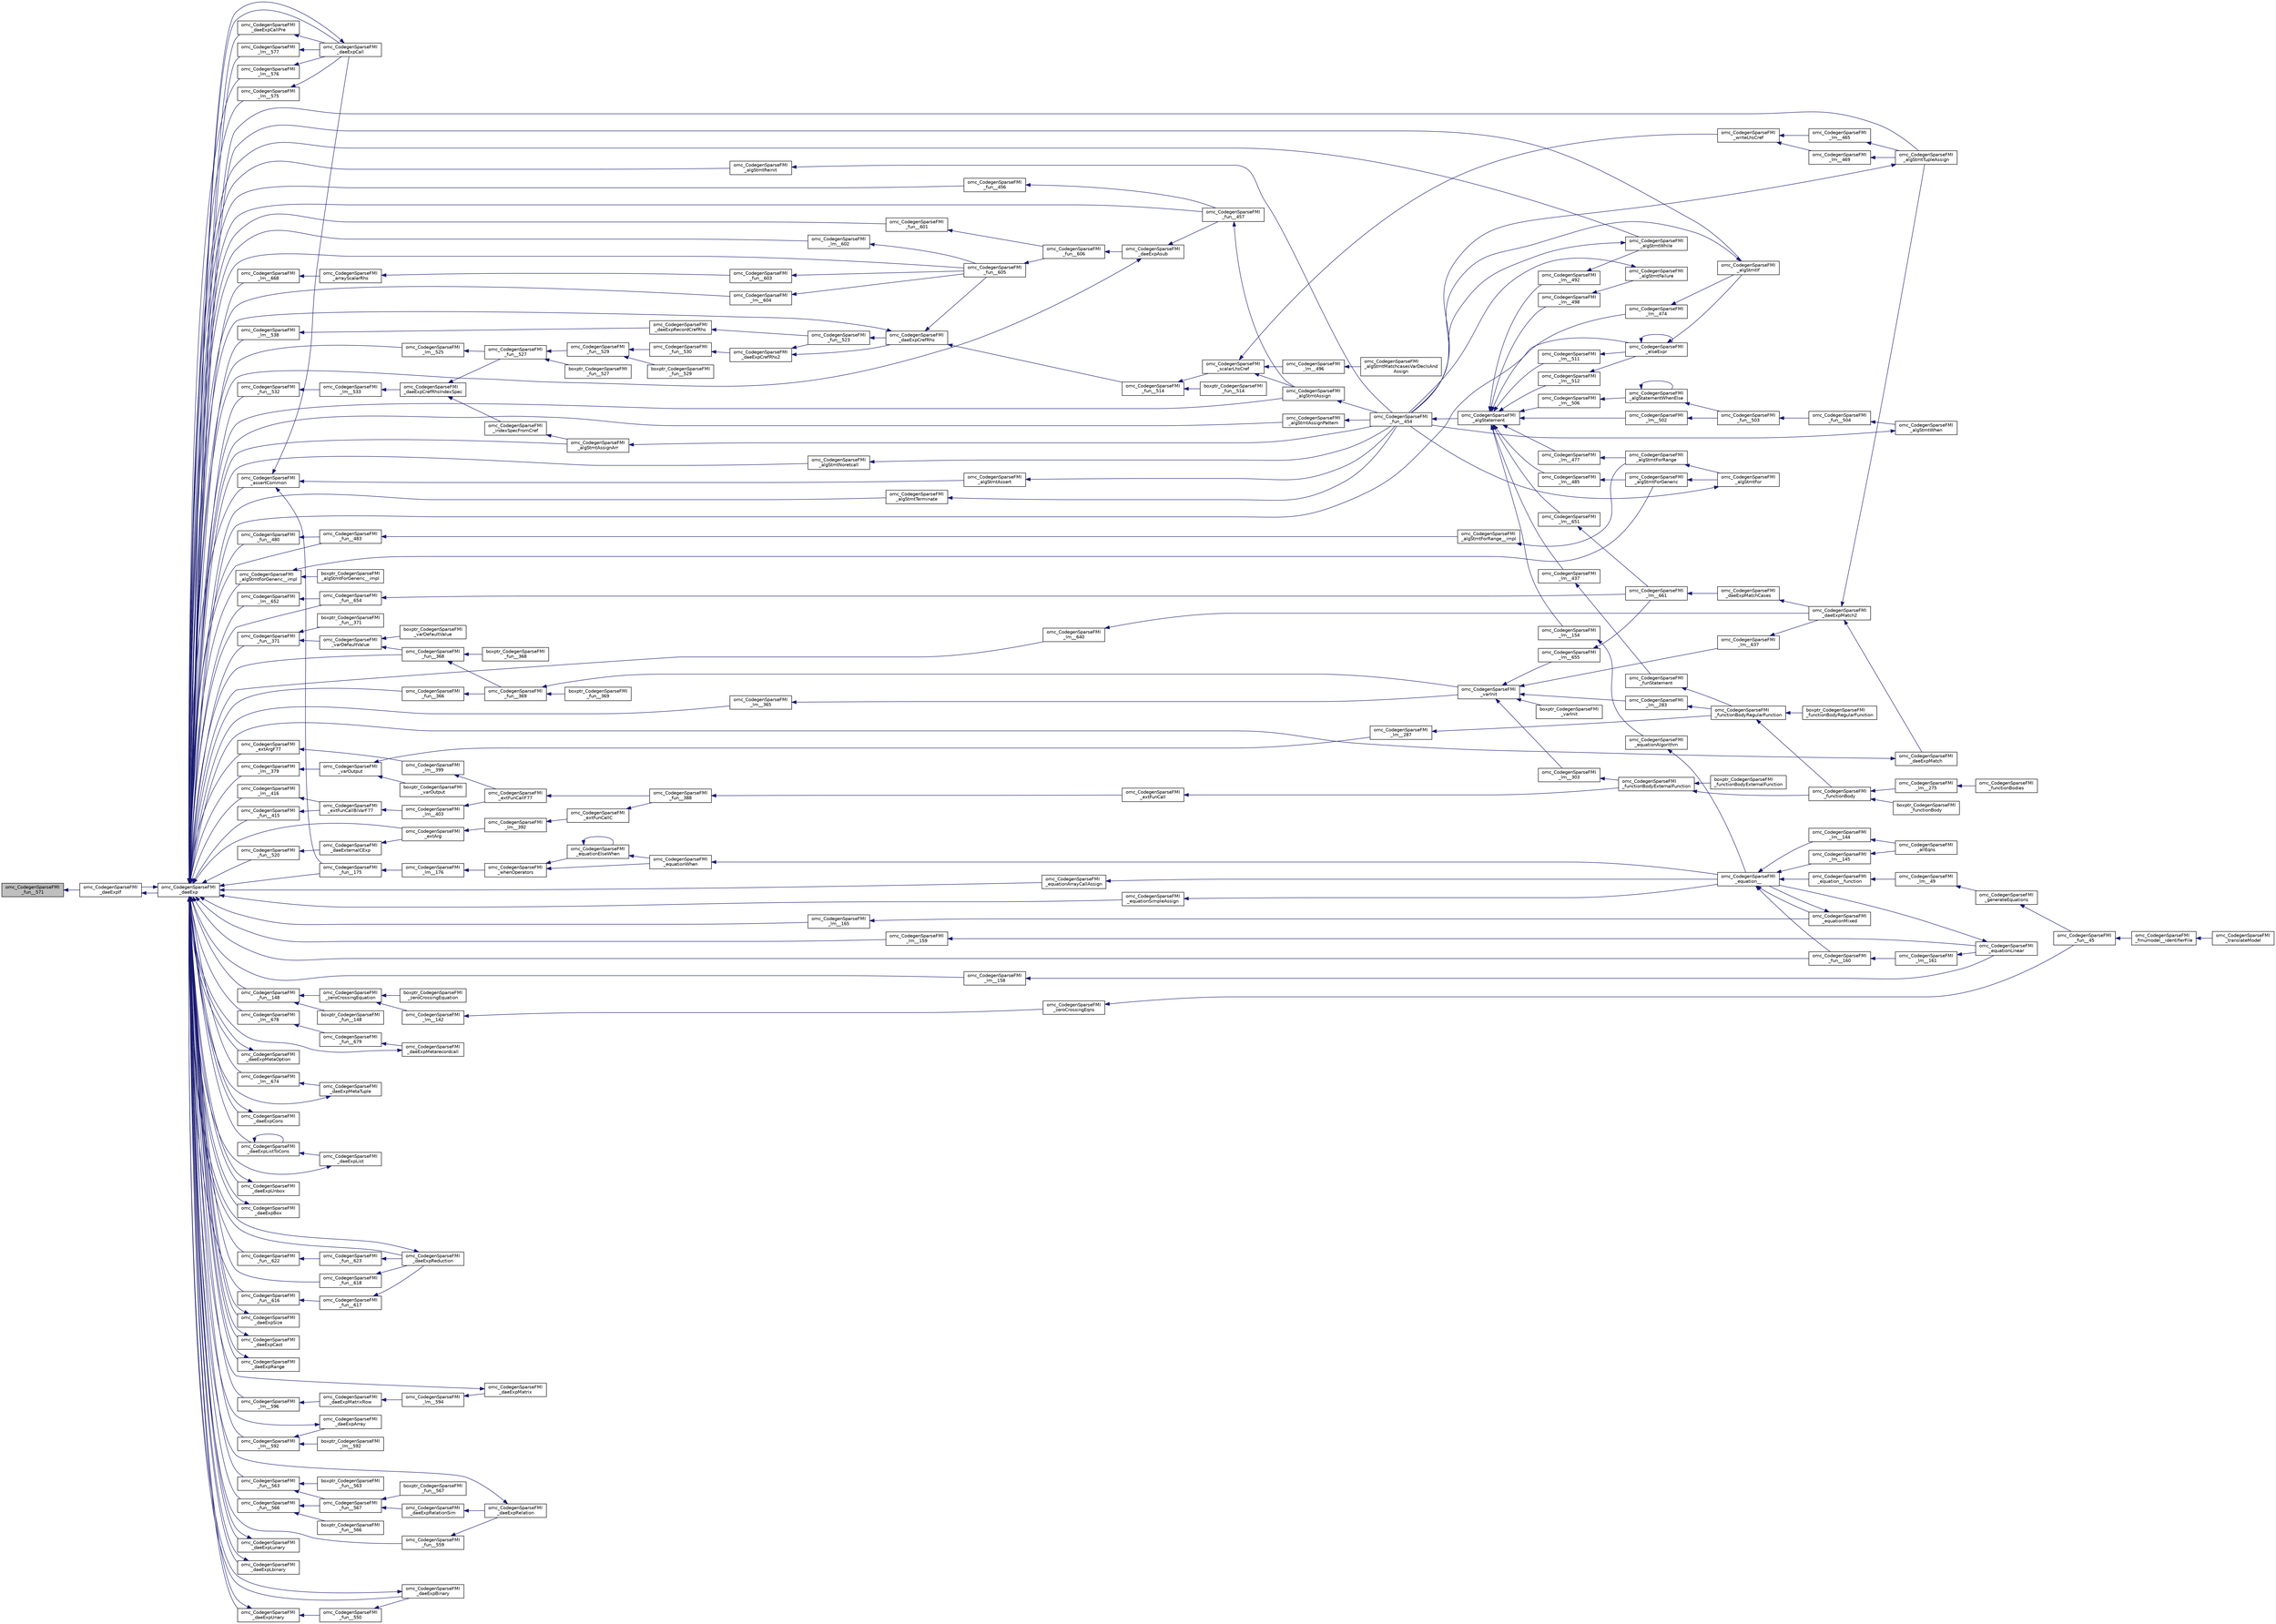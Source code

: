 digraph "omc_CodegenSparseFMI_fun__571"
{
  edge [fontname="Helvetica",fontsize="10",labelfontname="Helvetica",labelfontsize="10"];
  node [fontname="Helvetica",fontsize="10",shape=record];
  rankdir="LR";
  Node135962 [label="omc_CodegenSparseFMI\l_fun__571",height=0.2,width=0.4,color="black", fillcolor="grey75", style="filled", fontcolor="black"];
  Node135962 -> Node135963 [dir="back",color="midnightblue",fontsize="10",style="solid",fontname="Helvetica"];
  Node135963 [label="omc_CodegenSparseFMI\l_daeExpIf",height=0.2,width=0.4,color="black", fillcolor="white", style="filled",URL="$da/d88/_codegen_sparse_f_m_i_8h.html#adab7f987725ccb3a03744e1de01d4c79"];
  Node135963 -> Node135964 [dir="back",color="midnightblue",fontsize="10",style="solid",fontname="Helvetica"];
  Node135964 [label="omc_CodegenSparseFMI\l_daeExp",height=0.2,width=0.4,color="black", fillcolor="white", style="filled",URL="$da/d88/_codegen_sparse_f_m_i_8h.html#ab26972f772620810838d527d8554f2ac"];
  Node135964 -> Node135965 [dir="back",color="midnightblue",fontsize="10",style="solid",fontname="Helvetica"];
  Node135965 [label="omc_CodegenSparseFMI\l_assertCommon",height=0.2,width=0.4,color="black", fillcolor="white", style="filled",URL="$da/d88/_codegen_sparse_f_m_i_8h.html#affff73cc747add47129bcbacc2d38f9a"];
  Node135965 -> Node135966 [dir="back",color="midnightblue",fontsize="10",style="solid",fontname="Helvetica"];
  Node135966 [label="omc_CodegenSparseFMI\l_daeExpCall",height=0.2,width=0.4,color="black", fillcolor="white", style="filled",URL="$da/d88/_codegen_sparse_f_m_i_8h.html#a48a7b37bcd95aafb972b82321fa96aac"];
  Node135966 -> Node135964 [dir="back",color="midnightblue",fontsize="10",style="solid",fontname="Helvetica"];
  Node135965 -> Node135967 [dir="back",color="midnightblue",fontsize="10",style="solid",fontname="Helvetica"];
  Node135967 [label="omc_CodegenSparseFMI\l_algStmtAssert",height=0.2,width=0.4,color="black", fillcolor="white", style="filled",URL="$da/d88/_codegen_sparse_f_m_i_8h.html#a6b429ec5152996a5f9279a3ddf6844b0"];
  Node135967 -> Node135968 [dir="back",color="midnightblue",fontsize="10",style="solid",fontname="Helvetica"];
  Node135968 [label="omc_CodegenSparseFMI\l_fun__454",height=0.2,width=0.4,color="black", fillcolor="white", style="filled",URL="$d1/d2e/_codegen_sparse_f_m_i_8c.html#a38506d8a286cdb1703e9653cec496244"];
  Node135968 -> Node135969 [dir="back",color="midnightblue",fontsize="10",style="solid",fontname="Helvetica"];
  Node135969 [label="omc_CodegenSparseFMI\l_algStatement",height=0.2,width=0.4,color="black", fillcolor="white", style="filled",URL="$da/d88/_codegen_sparse_f_m_i_8h.html#a5d1fbf810cfb458410c3f606dd4518d6"];
  Node135969 -> Node135970 [dir="back",color="midnightblue",fontsize="10",style="solid",fontname="Helvetica"];
  Node135970 [label="omc_CodegenSparseFMI\l_lm__651",height=0.2,width=0.4,color="black", fillcolor="white", style="filled",URL="$d1/d2e/_codegen_sparse_f_m_i_8c.html#a4601ee3bb7611f920e2f9c96c21fce8e"];
  Node135970 -> Node135971 [dir="back",color="midnightblue",fontsize="10",style="solid",fontname="Helvetica"];
  Node135971 [label="omc_CodegenSparseFMI\l_lm__661",height=0.2,width=0.4,color="black", fillcolor="white", style="filled",URL="$d1/d2e/_codegen_sparse_f_m_i_8c.html#af15d08c53a5b48667e16622e16e97ec5"];
  Node135971 -> Node135972 [dir="back",color="midnightblue",fontsize="10",style="solid",fontname="Helvetica"];
  Node135972 [label="omc_CodegenSparseFMI\l_daeExpMatchCases",height=0.2,width=0.4,color="black", fillcolor="white", style="filled",URL="$da/d88/_codegen_sparse_f_m_i_8h.html#a67c72be0aaa49a7a85509e1c5ab98b41"];
  Node135972 -> Node135973 [dir="back",color="midnightblue",fontsize="10",style="solid",fontname="Helvetica"];
  Node135973 [label="omc_CodegenSparseFMI\l_daeExpMatch2",height=0.2,width=0.4,color="black", fillcolor="white", style="filled",URL="$da/d88/_codegen_sparse_f_m_i_8h.html#a3d2d85eda4fc6adaf9f0a30a7a870128"];
  Node135973 -> Node135974 [dir="back",color="midnightblue",fontsize="10",style="solid",fontname="Helvetica"];
  Node135974 [label="omc_CodegenSparseFMI\l_daeExpMatch",height=0.2,width=0.4,color="black", fillcolor="white", style="filled",URL="$da/d88/_codegen_sparse_f_m_i_8h.html#a59ba01dc770311168227b0e3a87b1e1d"];
  Node135974 -> Node135964 [dir="back",color="midnightblue",fontsize="10",style="solid",fontname="Helvetica"];
  Node135973 -> Node135975 [dir="back",color="midnightblue",fontsize="10",style="solid",fontname="Helvetica"];
  Node135975 [label="omc_CodegenSparseFMI\l_algStmtTupleAssign",height=0.2,width=0.4,color="black", fillcolor="white", style="filled",URL="$da/d88/_codegen_sparse_f_m_i_8h.html#a97aeb17841cb7160e7635ac180b44c9c"];
  Node135975 -> Node135968 [dir="back",color="midnightblue",fontsize="10",style="solid",fontname="Helvetica"];
  Node135969 -> Node135976 [dir="back",color="midnightblue",fontsize="10",style="solid",fontname="Helvetica"];
  Node135976 [label="omc_CodegenSparseFMI\l_lm__512",height=0.2,width=0.4,color="black", fillcolor="white", style="filled",URL="$d1/d2e/_codegen_sparse_f_m_i_8c.html#af95888dfe83bb5057d8fd4311bb02812"];
  Node135976 -> Node135977 [dir="back",color="midnightblue",fontsize="10",style="solid",fontname="Helvetica"];
  Node135977 [label="omc_CodegenSparseFMI\l_elseExpr",height=0.2,width=0.4,color="black", fillcolor="white", style="filled",URL="$da/d88/_codegen_sparse_f_m_i_8h.html#ae02994b817886c3b7f562e9552fec536"];
  Node135977 -> Node135977 [dir="back",color="midnightblue",fontsize="10",style="solid",fontname="Helvetica"];
  Node135977 -> Node135978 [dir="back",color="midnightblue",fontsize="10",style="solid",fontname="Helvetica"];
  Node135978 [label="omc_CodegenSparseFMI\l_algStmtIf",height=0.2,width=0.4,color="black", fillcolor="white", style="filled",URL="$da/d88/_codegen_sparse_f_m_i_8h.html#aa72b2ef57d1e5ee8a926acad88bf499d"];
  Node135978 -> Node135968 [dir="back",color="midnightblue",fontsize="10",style="solid",fontname="Helvetica"];
  Node135969 -> Node135979 [dir="back",color="midnightblue",fontsize="10",style="solid",fontname="Helvetica"];
  Node135979 [label="omc_CodegenSparseFMI\l_lm__511",height=0.2,width=0.4,color="black", fillcolor="white", style="filled",URL="$d1/d2e/_codegen_sparse_f_m_i_8c.html#ab0773a7f193a1fc208023bda15bcd13e"];
  Node135979 -> Node135977 [dir="back",color="midnightblue",fontsize="10",style="solid",fontname="Helvetica"];
  Node135969 -> Node135980 [dir="back",color="midnightblue",fontsize="10",style="solid",fontname="Helvetica"];
  Node135980 [label="omc_CodegenSparseFMI\l_lm__506",height=0.2,width=0.4,color="black", fillcolor="white", style="filled",URL="$d1/d2e/_codegen_sparse_f_m_i_8c.html#ab9c484cbc52677b6df8e8fb6df621cc0"];
  Node135980 -> Node135981 [dir="back",color="midnightblue",fontsize="10",style="solid",fontname="Helvetica"];
  Node135981 [label="omc_CodegenSparseFMI\l_algStatementWhenElse",height=0.2,width=0.4,color="black", fillcolor="white", style="filled",URL="$da/d88/_codegen_sparse_f_m_i_8h.html#a55c70c95b005ab4e4a668af539875303"];
  Node135981 -> Node135981 [dir="back",color="midnightblue",fontsize="10",style="solid",fontname="Helvetica"];
  Node135981 -> Node135982 [dir="back",color="midnightblue",fontsize="10",style="solid",fontname="Helvetica"];
  Node135982 [label="omc_CodegenSparseFMI\l_fun__503",height=0.2,width=0.4,color="black", fillcolor="white", style="filled",URL="$d1/d2e/_codegen_sparse_f_m_i_8c.html#a2f60622244298e4d41f2a4f51d7b6875"];
  Node135982 -> Node135983 [dir="back",color="midnightblue",fontsize="10",style="solid",fontname="Helvetica"];
  Node135983 [label="omc_CodegenSparseFMI\l_fun__504",height=0.2,width=0.4,color="black", fillcolor="white", style="filled",URL="$d1/d2e/_codegen_sparse_f_m_i_8c.html#a34c708458b1cf12fb6f5f8b4d739cfd1"];
  Node135983 -> Node135984 [dir="back",color="midnightblue",fontsize="10",style="solid",fontname="Helvetica"];
  Node135984 [label="omc_CodegenSparseFMI\l_algStmtWhen",height=0.2,width=0.4,color="black", fillcolor="white", style="filled",URL="$da/d88/_codegen_sparse_f_m_i_8h.html#a1045cff030f158d7beb1890107038b8d"];
  Node135984 -> Node135968 [dir="back",color="midnightblue",fontsize="10",style="solid",fontname="Helvetica"];
  Node135969 -> Node135985 [dir="back",color="midnightblue",fontsize="10",style="solid",fontname="Helvetica"];
  Node135985 [label="omc_CodegenSparseFMI\l_lm__502",height=0.2,width=0.4,color="black", fillcolor="white", style="filled",URL="$d1/d2e/_codegen_sparse_f_m_i_8c.html#a7b108abc44b96cb6c9ed48e243a90fad"];
  Node135985 -> Node135982 [dir="back",color="midnightblue",fontsize="10",style="solid",fontname="Helvetica"];
  Node135969 -> Node135986 [dir="back",color="midnightblue",fontsize="10",style="solid",fontname="Helvetica"];
  Node135986 [label="omc_CodegenSparseFMI\l_lm__498",height=0.2,width=0.4,color="black", fillcolor="white", style="filled",URL="$d1/d2e/_codegen_sparse_f_m_i_8c.html#a9a587324a76d2a404951bc9b392ed5cb"];
  Node135986 -> Node135987 [dir="back",color="midnightblue",fontsize="10",style="solid",fontname="Helvetica"];
  Node135987 [label="omc_CodegenSparseFMI\l_algStmtFailure",height=0.2,width=0.4,color="black", fillcolor="white", style="filled",URL="$da/d88/_codegen_sparse_f_m_i_8h.html#ad11b2d0a665f24fbe809721a52d58392"];
  Node135987 -> Node135968 [dir="back",color="midnightblue",fontsize="10",style="solid",fontname="Helvetica"];
  Node135969 -> Node135988 [dir="back",color="midnightblue",fontsize="10",style="solid",fontname="Helvetica"];
  Node135988 [label="omc_CodegenSparseFMI\l_lm__492",height=0.2,width=0.4,color="black", fillcolor="white", style="filled",URL="$d1/d2e/_codegen_sparse_f_m_i_8c.html#a72ef5dd5785e8cfbae898a4957299174"];
  Node135988 -> Node135989 [dir="back",color="midnightblue",fontsize="10",style="solid",fontname="Helvetica"];
  Node135989 [label="omc_CodegenSparseFMI\l_algStmtWhile",height=0.2,width=0.4,color="black", fillcolor="white", style="filled",URL="$da/d88/_codegen_sparse_f_m_i_8h.html#a737e817657aa616db460e3a97c2e3107"];
  Node135989 -> Node135968 [dir="back",color="midnightblue",fontsize="10",style="solid",fontname="Helvetica"];
  Node135969 -> Node135990 [dir="back",color="midnightblue",fontsize="10",style="solid",fontname="Helvetica"];
  Node135990 [label="omc_CodegenSparseFMI\l_lm__485",height=0.2,width=0.4,color="black", fillcolor="white", style="filled",URL="$d1/d2e/_codegen_sparse_f_m_i_8c.html#aaee69379b676eacca1ab73ffa0291eea"];
  Node135990 -> Node135991 [dir="back",color="midnightblue",fontsize="10",style="solid",fontname="Helvetica"];
  Node135991 [label="omc_CodegenSparseFMI\l_algStmtForGeneric",height=0.2,width=0.4,color="black", fillcolor="white", style="filled",URL="$da/d88/_codegen_sparse_f_m_i_8h.html#a15ee44d2afe47cb6295a4d916b0ca7a1"];
  Node135991 -> Node135992 [dir="back",color="midnightblue",fontsize="10",style="solid",fontname="Helvetica"];
  Node135992 [label="omc_CodegenSparseFMI\l_algStmtFor",height=0.2,width=0.4,color="black", fillcolor="white", style="filled",URL="$da/d88/_codegen_sparse_f_m_i_8h.html#a4a85a211bdd342c5634f687ac8530821"];
  Node135992 -> Node135968 [dir="back",color="midnightblue",fontsize="10",style="solid",fontname="Helvetica"];
  Node135969 -> Node135993 [dir="back",color="midnightblue",fontsize="10",style="solid",fontname="Helvetica"];
  Node135993 [label="omc_CodegenSparseFMI\l_lm__477",height=0.2,width=0.4,color="black", fillcolor="white", style="filled",URL="$d1/d2e/_codegen_sparse_f_m_i_8c.html#a2f9a22c9a97ca26efa4457a52c8310c9"];
  Node135993 -> Node135994 [dir="back",color="midnightblue",fontsize="10",style="solid",fontname="Helvetica"];
  Node135994 [label="omc_CodegenSparseFMI\l_algStmtForRange",height=0.2,width=0.4,color="black", fillcolor="white", style="filled",URL="$da/d88/_codegen_sparse_f_m_i_8h.html#aec1da676936e15ede37d5d7df69bd5d3"];
  Node135994 -> Node135992 [dir="back",color="midnightblue",fontsize="10",style="solid",fontname="Helvetica"];
  Node135969 -> Node135995 [dir="back",color="midnightblue",fontsize="10",style="solid",fontname="Helvetica"];
  Node135995 [label="omc_CodegenSparseFMI\l_lm__474",height=0.2,width=0.4,color="black", fillcolor="white", style="filled",URL="$d1/d2e/_codegen_sparse_f_m_i_8c.html#a39706f1a079b0966689768a75ddc77b3"];
  Node135995 -> Node135978 [dir="back",color="midnightblue",fontsize="10",style="solid",fontname="Helvetica"];
  Node135969 -> Node135996 [dir="back",color="midnightblue",fontsize="10",style="solid",fontname="Helvetica"];
  Node135996 [label="omc_CodegenSparseFMI\l_lm__437",height=0.2,width=0.4,color="black", fillcolor="white", style="filled",URL="$d1/d2e/_codegen_sparse_f_m_i_8c.html#a1bcb8bb8090787c8cfad3cc233eb2cbb"];
  Node135996 -> Node135997 [dir="back",color="midnightblue",fontsize="10",style="solid",fontname="Helvetica"];
  Node135997 [label="omc_CodegenSparseFMI\l_funStatement",height=0.2,width=0.4,color="black", fillcolor="white", style="filled",URL="$da/d88/_codegen_sparse_f_m_i_8h.html#a6011fbd6700693d91a736f67f7cd333a"];
  Node135997 -> Node135998 [dir="back",color="midnightblue",fontsize="10",style="solid",fontname="Helvetica"];
  Node135998 [label="omc_CodegenSparseFMI\l_functionBodyRegularFunction",height=0.2,width=0.4,color="black", fillcolor="white", style="filled",URL="$da/d88/_codegen_sparse_f_m_i_8h.html#a35f588d60d8560ad7c541738fc9bc5d0"];
  Node135998 -> Node135999 [dir="back",color="midnightblue",fontsize="10",style="solid",fontname="Helvetica"];
  Node135999 [label="boxptr_CodegenSparseFMI\l_functionBodyRegularFunction",height=0.2,width=0.4,color="black", fillcolor="white", style="filled",URL="$da/d88/_codegen_sparse_f_m_i_8h.html#ad0cd59d6ca1bf8ab02b015f235daadf1"];
  Node135998 -> Node136000 [dir="back",color="midnightblue",fontsize="10",style="solid",fontname="Helvetica"];
  Node136000 [label="omc_CodegenSparseFMI\l_functionBody",height=0.2,width=0.4,color="black", fillcolor="white", style="filled",URL="$da/d88/_codegen_sparse_f_m_i_8h.html#a8326dd08d50f77b343a0b1e9fdee90d6"];
  Node136000 -> Node136001 [dir="back",color="midnightblue",fontsize="10",style="solid",fontname="Helvetica"];
  Node136001 [label="boxptr_CodegenSparseFMI\l_functionBody",height=0.2,width=0.4,color="black", fillcolor="white", style="filled",URL="$da/d88/_codegen_sparse_f_m_i_8h.html#a1450c37977ff46f0a318f1740d46b3a2"];
  Node136000 -> Node136002 [dir="back",color="midnightblue",fontsize="10",style="solid",fontname="Helvetica"];
  Node136002 [label="omc_CodegenSparseFMI\l_lm__275",height=0.2,width=0.4,color="black", fillcolor="white", style="filled",URL="$d1/d2e/_codegen_sparse_f_m_i_8c.html#afa6f1fb10983410b266344362bafabb7"];
  Node136002 -> Node136003 [dir="back",color="midnightblue",fontsize="10",style="solid",fontname="Helvetica"];
  Node136003 [label="omc_CodegenSparseFMI\l_functionBodies",height=0.2,width=0.4,color="black", fillcolor="white", style="filled",URL="$da/d88/_codegen_sparse_f_m_i_8h.html#ad5d463f801d993e3be31d7c8963771af"];
  Node135969 -> Node136004 [dir="back",color="midnightblue",fontsize="10",style="solid",fontname="Helvetica"];
  Node136004 [label="omc_CodegenSparseFMI\l_lm__154",height=0.2,width=0.4,color="black", fillcolor="white", style="filled",URL="$d1/d2e/_codegen_sparse_f_m_i_8c.html#a1572fc969206bf7560bccaad1883519a"];
  Node136004 -> Node136005 [dir="back",color="midnightblue",fontsize="10",style="solid",fontname="Helvetica"];
  Node136005 [label="omc_CodegenSparseFMI\l_equationAlgorithm",height=0.2,width=0.4,color="black", fillcolor="white", style="filled",URL="$da/d88/_codegen_sparse_f_m_i_8h.html#adc1144a1e01b13d32f1cd272edef769f"];
  Node136005 -> Node136006 [dir="back",color="midnightblue",fontsize="10",style="solid",fontname="Helvetica"];
  Node136006 [label="omc_CodegenSparseFMI\l_equation__",height=0.2,width=0.4,color="black", fillcolor="white", style="filled",URL="$da/d88/_codegen_sparse_f_m_i_8h.html#a99f4c0cb745d02faf3615bcda104a18a"];
  Node136006 -> Node136007 [dir="back",color="midnightblue",fontsize="10",style="solid",fontname="Helvetica"];
  Node136007 [label="omc_CodegenSparseFMI\l_equationMixed",height=0.2,width=0.4,color="black", fillcolor="white", style="filled",URL="$da/d88/_codegen_sparse_f_m_i_8h.html#ac29f9768bd0d77a3e1e85ee8d33113f2"];
  Node136007 -> Node136006 [dir="back",color="midnightblue",fontsize="10",style="solid",fontname="Helvetica"];
  Node136006 -> Node136008 [dir="back",color="midnightblue",fontsize="10",style="solid",fontname="Helvetica"];
  Node136008 [label="omc_CodegenSparseFMI\l_fun__160",height=0.2,width=0.4,color="black", fillcolor="white", style="filled",URL="$d1/d2e/_codegen_sparse_f_m_i_8c.html#ae706b7e1daac9ecce083bb0f153c4537"];
  Node136008 -> Node136009 [dir="back",color="midnightblue",fontsize="10",style="solid",fontname="Helvetica"];
  Node136009 [label="omc_CodegenSparseFMI\l_lm__161",height=0.2,width=0.4,color="black", fillcolor="white", style="filled",URL="$d1/d2e/_codegen_sparse_f_m_i_8c.html#afef10b15667b5fa348e2e5474100a059"];
  Node136009 -> Node136010 [dir="back",color="midnightblue",fontsize="10",style="solid",fontname="Helvetica"];
  Node136010 [label="omc_CodegenSparseFMI\l_equationLinear",height=0.2,width=0.4,color="black", fillcolor="white", style="filled",URL="$da/d88/_codegen_sparse_f_m_i_8h.html#ae8ae758cee8e51f80c69f273ea2dead4"];
  Node136010 -> Node136006 [dir="back",color="midnightblue",fontsize="10",style="solid",fontname="Helvetica"];
  Node136006 -> Node136011 [dir="back",color="midnightblue",fontsize="10",style="solid",fontname="Helvetica"];
  Node136011 [label="omc_CodegenSparseFMI\l_lm__145",height=0.2,width=0.4,color="black", fillcolor="white", style="filled",URL="$d1/d2e/_codegen_sparse_f_m_i_8c.html#a482b9fe4a2cf1170ba37c04cbeeba56b"];
  Node136011 -> Node136012 [dir="back",color="midnightblue",fontsize="10",style="solid",fontname="Helvetica"];
  Node136012 [label="omc_CodegenSparseFMI\l_allEqns",height=0.2,width=0.4,color="black", fillcolor="white", style="filled",URL="$da/d88/_codegen_sparse_f_m_i_8h.html#a94fa0652e8d98e8869394cc988af391b"];
  Node136006 -> Node136013 [dir="back",color="midnightblue",fontsize="10",style="solid",fontname="Helvetica"];
  Node136013 [label="omc_CodegenSparseFMI\l_lm__144",height=0.2,width=0.4,color="black", fillcolor="white", style="filled",URL="$d1/d2e/_codegen_sparse_f_m_i_8c.html#a53bc84287c3730b73c523380ca378dcf"];
  Node136013 -> Node136012 [dir="back",color="midnightblue",fontsize="10",style="solid",fontname="Helvetica"];
  Node136006 -> Node136014 [dir="back",color="midnightblue",fontsize="10",style="solid",fontname="Helvetica"];
  Node136014 [label="omc_CodegenSparseFMI\l_equation__function",height=0.2,width=0.4,color="black", fillcolor="white", style="filled",URL="$da/d88/_codegen_sparse_f_m_i_8h.html#a3b6d78478d2920ade27380933feef664"];
  Node136014 -> Node136015 [dir="back",color="midnightblue",fontsize="10",style="solid",fontname="Helvetica"];
  Node136015 [label="omc_CodegenSparseFMI\l_lm__49",height=0.2,width=0.4,color="black", fillcolor="white", style="filled",URL="$d1/d2e/_codegen_sparse_f_m_i_8c.html#afd950130e5951ce5d9b078504b8e5445"];
  Node136015 -> Node136016 [dir="back",color="midnightblue",fontsize="10",style="solid",fontname="Helvetica"];
  Node136016 [label="omc_CodegenSparseFMI\l_generateEquations",height=0.2,width=0.4,color="black", fillcolor="white", style="filled",URL="$da/d88/_codegen_sparse_f_m_i_8h.html#a944e50c37aa93fa6e9c540a7d9a7f671"];
  Node136016 -> Node136017 [dir="back",color="midnightblue",fontsize="10",style="solid",fontname="Helvetica"];
  Node136017 [label="omc_CodegenSparseFMI\l_fun__45",height=0.2,width=0.4,color="black", fillcolor="white", style="filled",URL="$d1/d2e/_codegen_sparse_f_m_i_8c.html#a33c397eee4567dbaf5269d88f9ea50f2"];
  Node136017 -> Node136018 [dir="back",color="midnightblue",fontsize="10",style="solid",fontname="Helvetica"];
  Node136018 [label="omc_CodegenSparseFMI\l_fmumodel__identifierFile",height=0.2,width=0.4,color="black", fillcolor="white", style="filled",URL="$da/d88/_codegen_sparse_f_m_i_8h.html#a0d704247081fbb1f268bdd5ae5d7f3f3"];
  Node136018 -> Node136019 [dir="back",color="midnightblue",fontsize="10",style="solid",fontname="Helvetica"];
  Node136019 [label="omc_CodegenSparseFMI\l_translateModel",height=0.2,width=0.4,color="black", fillcolor="white", style="filled",URL="$da/d88/_codegen_sparse_f_m_i_8h.html#a6e115544fcae7968ab9fa00a0ea17b1d"];
  Node135965 -> Node136020 [dir="back",color="midnightblue",fontsize="10",style="solid",fontname="Helvetica"];
  Node136020 [label="omc_CodegenSparseFMI\l_fun__175",height=0.2,width=0.4,color="black", fillcolor="white", style="filled",URL="$d1/d2e/_codegen_sparse_f_m_i_8c.html#ae71d3dbce84027f4da25d630128e9f06"];
  Node136020 -> Node136021 [dir="back",color="midnightblue",fontsize="10",style="solid",fontname="Helvetica"];
  Node136021 [label="omc_CodegenSparseFMI\l_lm__176",height=0.2,width=0.4,color="black", fillcolor="white", style="filled",URL="$d1/d2e/_codegen_sparse_f_m_i_8c.html#a3aab67e796da3718ac21ae4e0b10522b"];
  Node136021 -> Node136022 [dir="back",color="midnightblue",fontsize="10",style="solid",fontname="Helvetica"];
  Node136022 [label="omc_CodegenSparseFMI\l_whenOperators",height=0.2,width=0.4,color="black", fillcolor="white", style="filled",URL="$da/d88/_codegen_sparse_f_m_i_8h.html#aaa56a6cbe937c9e43604fbefcddc43d4"];
  Node136022 -> Node136023 [dir="back",color="midnightblue",fontsize="10",style="solid",fontname="Helvetica"];
  Node136023 [label="omc_CodegenSparseFMI\l_equationElseWhen",height=0.2,width=0.4,color="black", fillcolor="white", style="filled",URL="$da/d88/_codegen_sparse_f_m_i_8h.html#a9252f94be6a8d4db5d542a2a30867d21"];
  Node136023 -> Node136023 [dir="back",color="midnightblue",fontsize="10",style="solid",fontname="Helvetica"];
  Node136023 -> Node136024 [dir="back",color="midnightblue",fontsize="10",style="solid",fontname="Helvetica"];
  Node136024 [label="omc_CodegenSparseFMI\l_equationWhen",height=0.2,width=0.4,color="black", fillcolor="white", style="filled",URL="$da/d88/_codegen_sparse_f_m_i_8h.html#a182b50d619540de019adbeb9053f85d2"];
  Node136024 -> Node136006 [dir="back",color="midnightblue",fontsize="10",style="solid",fontname="Helvetica"];
  Node136022 -> Node136024 [dir="back",color="midnightblue",fontsize="10",style="solid",fontname="Helvetica"];
  Node135964 -> Node136025 [dir="back",color="midnightblue",fontsize="10",style="solid",fontname="Helvetica"];
  Node136025 [label="omc_CodegenSparseFMI\l_algStmtAssignPattern",height=0.2,width=0.4,color="black", fillcolor="white", style="filled",URL="$da/d88/_codegen_sparse_f_m_i_8h.html#aa769cf6a279946c8484ba60efafa1bc7"];
  Node136025 -> Node135968 [dir="back",color="midnightblue",fontsize="10",style="solid",fontname="Helvetica"];
  Node135964 -> Node136026 [dir="back",color="midnightblue",fontsize="10",style="solid",fontname="Helvetica"];
  Node136026 [label="omc_CodegenSparseFMI\l_lm__678",height=0.2,width=0.4,color="black", fillcolor="white", style="filled",URL="$d1/d2e/_codegen_sparse_f_m_i_8c.html#a128c47290974b3ffbcea043e82979943"];
  Node136026 -> Node136027 [dir="back",color="midnightblue",fontsize="10",style="solid",fontname="Helvetica"];
  Node136027 [label="omc_CodegenSparseFMI\l_fun__679",height=0.2,width=0.4,color="black", fillcolor="white", style="filled",URL="$d1/d2e/_codegen_sparse_f_m_i_8c.html#a2365ba198f39b872daa06cc5d23c6252"];
  Node136027 -> Node136028 [dir="back",color="midnightblue",fontsize="10",style="solid",fontname="Helvetica"];
  Node136028 [label="omc_CodegenSparseFMI\l_daeExpMetarecordcall",height=0.2,width=0.4,color="black", fillcolor="white", style="filled",URL="$da/d88/_codegen_sparse_f_m_i_8h.html#af4d3cdaeb7380d8a65146e12030c5c0e"];
  Node136028 -> Node135964 [dir="back",color="midnightblue",fontsize="10",style="solid",fontname="Helvetica"];
  Node135964 -> Node136029 [dir="back",color="midnightblue",fontsize="10",style="solid",fontname="Helvetica"];
  Node136029 [label="omc_CodegenSparseFMI\l_daeExpMetaOption",height=0.2,width=0.4,color="black", fillcolor="white", style="filled",URL="$da/d88/_codegen_sparse_f_m_i_8h.html#ae536b39241762561555271004c37440e"];
  Node136029 -> Node135964 [dir="back",color="midnightblue",fontsize="10",style="solid",fontname="Helvetica"];
  Node135964 -> Node136030 [dir="back",color="midnightblue",fontsize="10",style="solid",fontname="Helvetica"];
  Node136030 [label="omc_CodegenSparseFMI\l_lm__674",height=0.2,width=0.4,color="black", fillcolor="white", style="filled",URL="$d1/d2e/_codegen_sparse_f_m_i_8c.html#ad52f1b672015908228e495a9b9ff40ca"];
  Node136030 -> Node136031 [dir="back",color="midnightblue",fontsize="10",style="solid",fontname="Helvetica"];
  Node136031 [label="omc_CodegenSparseFMI\l_daeExpMetaTuple",height=0.2,width=0.4,color="black", fillcolor="white", style="filled",URL="$da/d88/_codegen_sparse_f_m_i_8h.html#a37dab4d4c7bc7fd838505c060a8b9049"];
  Node136031 -> Node135964 [dir="back",color="midnightblue",fontsize="10",style="solid",fontname="Helvetica"];
  Node135964 -> Node136032 [dir="back",color="midnightblue",fontsize="10",style="solid",fontname="Helvetica"];
  Node136032 [label="omc_CodegenSparseFMI\l_daeExpCons",height=0.2,width=0.4,color="black", fillcolor="white", style="filled",URL="$da/d88/_codegen_sparse_f_m_i_8h.html#ab881b9f7dbddb69fe91bb74c9c5c54c1"];
  Node136032 -> Node135964 [dir="back",color="midnightblue",fontsize="10",style="solid",fontname="Helvetica"];
  Node135964 -> Node136033 [dir="back",color="midnightblue",fontsize="10",style="solid",fontname="Helvetica"];
  Node136033 [label="omc_CodegenSparseFMI\l_daeExpListToCons",height=0.2,width=0.4,color="black", fillcolor="white", style="filled",URL="$da/d88/_codegen_sparse_f_m_i_8h.html#a1d1ae6cb82e69292e58b8c65e002ea55"];
  Node136033 -> Node136033 [dir="back",color="midnightblue",fontsize="10",style="solid",fontname="Helvetica"];
  Node136033 -> Node136034 [dir="back",color="midnightblue",fontsize="10",style="solid",fontname="Helvetica"];
  Node136034 [label="omc_CodegenSparseFMI\l_daeExpList",height=0.2,width=0.4,color="black", fillcolor="white", style="filled",URL="$da/d88/_codegen_sparse_f_m_i_8h.html#a2f666b582c610d5c8b23988ecba9664b"];
  Node136034 -> Node135964 [dir="back",color="midnightblue",fontsize="10",style="solid",fontname="Helvetica"];
  Node135964 -> Node136035 [dir="back",color="midnightblue",fontsize="10",style="solid",fontname="Helvetica"];
  Node136035 [label="omc_CodegenSparseFMI\l_lm__668",height=0.2,width=0.4,color="black", fillcolor="white", style="filled",URL="$d1/d2e/_codegen_sparse_f_m_i_8c.html#a76351725b41da0af498aadf54b92c275"];
  Node136035 -> Node136036 [dir="back",color="midnightblue",fontsize="10",style="solid",fontname="Helvetica"];
  Node136036 [label="omc_CodegenSparseFMI\l_arrayScalarRhs",height=0.2,width=0.4,color="black", fillcolor="white", style="filled",URL="$da/d88/_codegen_sparse_f_m_i_8h.html#ab4de96fd8fb5647ef325ca122a4753f3"];
  Node136036 -> Node136037 [dir="back",color="midnightblue",fontsize="10",style="solid",fontname="Helvetica"];
  Node136037 [label="omc_CodegenSparseFMI\l_fun__603",height=0.2,width=0.4,color="black", fillcolor="white", style="filled",URL="$d1/d2e/_codegen_sparse_f_m_i_8c.html#adbd2857da6df0e479b3bd77c5b7a8f7d"];
  Node136037 -> Node136038 [dir="back",color="midnightblue",fontsize="10",style="solid",fontname="Helvetica"];
  Node136038 [label="omc_CodegenSparseFMI\l_fun__605",height=0.2,width=0.4,color="black", fillcolor="white", style="filled",URL="$d1/d2e/_codegen_sparse_f_m_i_8c.html#a9bd0f333ed74be93d8bd6468cde56736"];
  Node136038 -> Node136039 [dir="back",color="midnightblue",fontsize="10",style="solid",fontname="Helvetica"];
  Node136039 [label="omc_CodegenSparseFMI\l_fun__606",height=0.2,width=0.4,color="black", fillcolor="white", style="filled",URL="$d1/d2e/_codegen_sparse_f_m_i_8c.html#a57e7ee8cc6cf0e5de142a92a92caf6d0"];
  Node136039 -> Node136040 [dir="back",color="midnightblue",fontsize="10",style="solid",fontname="Helvetica"];
  Node136040 [label="omc_CodegenSparseFMI\l_daeExpAsub",height=0.2,width=0.4,color="black", fillcolor="white", style="filled",URL="$da/d88/_codegen_sparse_f_m_i_8h.html#ab042430b0f630bd548c9122206a41a76"];
  Node136040 -> Node135964 [dir="back",color="midnightblue",fontsize="10",style="solid",fontname="Helvetica"];
  Node136040 -> Node136041 [dir="back",color="midnightblue",fontsize="10",style="solid",fontname="Helvetica"];
  Node136041 [label="omc_CodegenSparseFMI\l_fun__457",height=0.2,width=0.4,color="black", fillcolor="white", style="filled",URL="$d1/d2e/_codegen_sparse_f_m_i_8c.html#a9a66843f2c8f85ed8a0e89829eadf41b"];
  Node136041 -> Node136042 [dir="back",color="midnightblue",fontsize="10",style="solid",fontname="Helvetica"];
  Node136042 [label="omc_CodegenSparseFMI\l_algStmtAssign",height=0.2,width=0.4,color="black", fillcolor="white", style="filled",URL="$da/d88/_codegen_sparse_f_m_i_8h.html#a1c3cbb22c2453d6b93e5a19e87126639"];
  Node136042 -> Node135968 [dir="back",color="midnightblue",fontsize="10",style="solid",fontname="Helvetica"];
  Node135964 -> Node136043 [dir="back",color="midnightblue",fontsize="10",style="solid",fontname="Helvetica"];
  Node136043 [label="omc_CodegenSparseFMI\l_daeExpUnbox",height=0.2,width=0.4,color="black", fillcolor="white", style="filled",URL="$da/d88/_codegen_sparse_f_m_i_8h.html#ad8a93ec5bfec6454d268e95a82bf96b8"];
  Node136043 -> Node135964 [dir="back",color="midnightblue",fontsize="10",style="solid",fontname="Helvetica"];
  Node135964 -> Node136044 [dir="back",color="midnightblue",fontsize="10",style="solid",fontname="Helvetica"];
  Node136044 [label="omc_CodegenSparseFMI\l_daeExpBox",height=0.2,width=0.4,color="black", fillcolor="white", style="filled",URL="$da/d88/_codegen_sparse_f_m_i_8h.html#a39dc1615a535b01d20db9b87fc607d3c"];
  Node136044 -> Node135964 [dir="back",color="midnightblue",fontsize="10",style="solid",fontname="Helvetica"];
  Node135964 -> Node136045 [dir="back",color="midnightblue",fontsize="10",style="solid",fontname="Helvetica"];
  Node136045 [label="omc_CodegenSparseFMI\l_fun__654",height=0.2,width=0.4,color="black", fillcolor="white", style="filled",URL="$d1/d2e/_codegen_sparse_f_m_i_8c.html#a779418d021f2bf6e5e05257271d6512f"];
  Node136045 -> Node135971 [dir="back",color="midnightblue",fontsize="10",style="solid",fontname="Helvetica"];
  Node135964 -> Node136046 [dir="back",color="midnightblue",fontsize="10",style="solid",fontname="Helvetica"];
  Node136046 [label="omc_CodegenSparseFMI\l_lm__652",height=0.2,width=0.4,color="black", fillcolor="white", style="filled",URL="$d1/d2e/_codegen_sparse_f_m_i_8c.html#afb77daba20dc13d99f8916228d277ad2"];
  Node136046 -> Node136045 [dir="back",color="midnightblue",fontsize="10",style="solid",fontname="Helvetica"];
  Node135964 -> Node136047 [dir="back",color="midnightblue",fontsize="10",style="solid",fontname="Helvetica"];
  Node136047 [label="omc_CodegenSparseFMI\l_lm__640",height=0.2,width=0.4,color="black", fillcolor="white", style="filled",URL="$d1/d2e/_codegen_sparse_f_m_i_8c.html#ab7ae5141c274871c57b0fb912e7ddaf7"];
  Node136047 -> Node135973 [dir="back",color="midnightblue",fontsize="10",style="solid",fontname="Helvetica"];
  Node135964 -> Node136048 [dir="back",color="midnightblue",fontsize="10",style="solid",fontname="Helvetica"];
  Node136048 [label="omc_CodegenSparseFMI\l_daeExpReduction",height=0.2,width=0.4,color="black", fillcolor="white", style="filled",URL="$da/d88/_codegen_sparse_f_m_i_8h.html#a215e1cfa638090eb2c87b8d31be99cf0"];
  Node136048 -> Node135964 [dir="back",color="midnightblue",fontsize="10",style="solid",fontname="Helvetica"];
  Node135964 -> Node136049 [dir="back",color="midnightblue",fontsize="10",style="solid",fontname="Helvetica"];
  Node136049 [label="omc_CodegenSparseFMI\l_fun__622",height=0.2,width=0.4,color="black", fillcolor="white", style="filled",URL="$d1/d2e/_codegen_sparse_f_m_i_8c.html#ae5c95b0ba06e68ed18a5d60da4cda046"];
  Node136049 -> Node136050 [dir="back",color="midnightblue",fontsize="10",style="solid",fontname="Helvetica"];
  Node136050 [label="omc_CodegenSparseFMI\l_fun__623",height=0.2,width=0.4,color="black", fillcolor="white", style="filled",URL="$d1/d2e/_codegen_sparse_f_m_i_8c.html#ad252a6b0c4628a8f587fbfdf6b702226"];
  Node136050 -> Node136048 [dir="back",color="midnightblue",fontsize="10",style="solid",fontname="Helvetica"];
  Node135964 -> Node136051 [dir="back",color="midnightblue",fontsize="10",style="solid",fontname="Helvetica"];
  Node136051 [label="omc_CodegenSparseFMI\l_fun__618",height=0.2,width=0.4,color="black", fillcolor="white", style="filled",URL="$d1/d2e/_codegen_sparse_f_m_i_8c.html#a6b9efcf5bb1e83e9d6d64821e5b15530"];
  Node136051 -> Node136048 [dir="back",color="midnightblue",fontsize="10",style="solid",fontname="Helvetica"];
  Node135964 -> Node136052 [dir="back",color="midnightblue",fontsize="10",style="solid",fontname="Helvetica"];
  Node136052 [label="omc_CodegenSparseFMI\l_fun__616",height=0.2,width=0.4,color="black", fillcolor="white", style="filled",URL="$d1/d2e/_codegen_sparse_f_m_i_8c.html#a635859e8c511453505953fab612853b3"];
  Node136052 -> Node136053 [dir="back",color="midnightblue",fontsize="10",style="solid",fontname="Helvetica"];
  Node136053 [label="omc_CodegenSparseFMI\l_fun__617",height=0.2,width=0.4,color="black", fillcolor="white", style="filled",URL="$d1/d2e/_codegen_sparse_f_m_i_8c.html#aa08069808fe588458678d9549eb3b245"];
  Node136053 -> Node136048 [dir="back",color="midnightblue",fontsize="10",style="solid",fontname="Helvetica"];
  Node135964 -> Node136054 [dir="back",color="midnightblue",fontsize="10",style="solid",fontname="Helvetica"];
  Node136054 [label="omc_CodegenSparseFMI\l_daeExpSize",height=0.2,width=0.4,color="black", fillcolor="white", style="filled",URL="$da/d88/_codegen_sparse_f_m_i_8h.html#a65806134dc2b86c56ad13bd542641799"];
  Node136054 -> Node135964 [dir="back",color="midnightblue",fontsize="10",style="solid",fontname="Helvetica"];
  Node135964 -> Node136055 [dir="back",color="midnightblue",fontsize="10",style="solid",fontname="Helvetica"];
  Node136055 [label="omc_CodegenSparseFMI\l_daeExpCallPre",height=0.2,width=0.4,color="black", fillcolor="white", style="filled",URL="$da/d88/_codegen_sparse_f_m_i_8h.html#a14fa316eb180ca150badd71a2b426953"];
  Node136055 -> Node135966 [dir="back",color="midnightblue",fontsize="10",style="solid",fontname="Helvetica"];
  Node135964 -> Node136038 [dir="back",color="midnightblue",fontsize="10",style="solid",fontname="Helvetica"];
  Node135964 -> Node136056 [dir="back",color="midnightblue",fontsize="10",style="solid",fontname="Helvetica"];
  Node136056 [label="omc_CodegenSparseFMI\l_lm__604",height=0.2,width=0.4,color="black", fillcolor="white", style="filled",URL="$d1/d2e/_codegen_sparse_f_m_i_8c.html#a1ea19ba89eb6b92706330d280b4a28c4"];
  Node136056 -> Node136038 [dir="back",color="midnightblue",fontsize="10",style="solid",fontname="Helvetica"];
  Node135964 -> Node136057 [dir="back",color="midnightblue",fontsize="10",style="solid",fontname="Helvetica"];
  Node136057 [label="omc_CodegenSparseFMI\l_lm__602",height=0.2,width=0.4,color="black", fillcolor="white", style="filled",URL="$d1/d2e/_codegen_sparse_f_m_i_8c.html#a033ed9fe3cb36fea59e62007c6a4d090"];
  Node136057 -> Node136038 [dir="back",color="midnightblue",fontsize="10",style="solid",fontname="Helvetica"];
  Node135964 -> Node136058 [dir="back",color="midnightblue",fontsize="10",style="solid",fontname="Helvetica"];
  Node136058 [label="omc_CodegenSparseFMI\l_fun__601",height=0.2,width=0.4,color="black", fillcolor="white", style="filled",URL="$d1/d2e/_codegen_sparse_f_m_i_8c.html#a7e7064f5d085e776607bd7e91ba97557"];
  Node136058 -> Node136039 [dir="back",color="midnightblue",fontsize="10",style="solid",fontname="Helvetica"];
  Node135964 -> Node136059 [dir="back",color="midnightblue",fontsize="10",style="solid",fontname="Helvetica"];
  Node136059 [label="omc_CodegenSparseFMI\l_daeExpCast",height=0.2,width=0.4,color="black", fillcolor="white", style="filled",URL="$da/d88/_codegen_sparse_f_m_i_8h.html#a4925df985f63c7b864fc53ff465f925e"];
  Node136059 -> Node135964 [dir="back",color="midnightblue",fontsize="10",style="solid",fontname="Helvetica"];
  Node135964 -> Node136060 [dir="back",color="midnightblue",fontsize="10",style="solid",fontname="Helvetica"];
  Node136060 [label="omc_CodegenSparseFMI\l_daeExpRange",height=0.2,width=0.4,color="black", fillcolor="white", style="filled",URL="$da/d88/_codegen_sparse_f_m_i_8h.html#ab06fb091af14bb2ea0472c05fb26c075"];
  Node136060 -> Node135964 [dir="back",color="midnightblue",fontsize="10",style="solid",fontname="Helvetica"];
  Node135964 -> Node136061 [dir="back",color="midnightblue",fontsize="10",style="solid",fontname="Helvetica"];
  Node136061 [label="omc_CodegenSparseFMI\l_lm__596",height=0.2,width=0.4,color="black", fillcolor="white", style="filled",URL="$d1/d2e/_codegen_sparse_f_m_i_8c.html#a14d5df57654fa55b92d5aff9036ec0ab"];
  Node136061 -> Node136062 [dir="back",color="midnightblue",fontsize="10",style="solid",fontname="Helvetica"];
  Node136062 [label="omc_CodegenSparseFMI\l_daeExpMatrixRow",height=0.2,width=0.4,color="black", fillcolor="white", style="filled",URL="$da/d88/_codegen_sparse_f_m_i_8h.html#aaa8e0e4a311cbf73da7a14c47f4570ac"];
  Node136062 -> Node136063 [dir="back",color="midnightblue",fontsize="10",style="solid",fontname="Helvetica"];
  Node136063 [label="omc_CodegenSparseFMI\l_lm__594",height=0.2,width=0.4,color="black", fillcolor="white", style="filled",URL="$d1/d2e/_codegen_sparse_f_m_i_8c.html#a6851ce9fae595fa7b523b79ce247f9ea"];
  Node136063 -> Node136064 [dir="back",color="midnightblue",fontsize="10",style="solid",fontname="Helvetica"];
  Node136064 [label="omc_CodegenSparseFMI\l_daeExpMatrix",height=0.2,width=0.4,color="black", fillcolor="white", style="filled",URL="$da/d88/_codegen_sparse_f_m_i_8h.html#a6f74e3aeec53ec03a5f219a12576dca4"];
  Node136064 -> Node135964 [dir="back",color="midnightblue",fontsize="10",style="solid",fontname="Helvetica"];
  Node135964 -> Node136065 [dir="back",color="midnightblue",fontsize="10",style="solid",fontname="Helvetica"];
  Node136065 [label="omc_CodegenSparseFMI\l_lm__592",height=0.2,width=0.4,color="black", fillcolor="white", style="filled",URL="$d1/d2e/_codegen_sparse_f_m_i_8c.html#a2e9ed496758b97468e8f6941914f675c"];
  Node136065 -> Node136066 [dir="back",color="midnightblue",fontsize="10",style="solid",fontname="Helvetica"];
  Node136066 [label="omc_CodegenSparseFMI\l_daeExpArray",height=0.2,width=0.4,color="black", fillcolor="white", style="filled",URL="$da/d88/_codegen_sparse_f_m_i_8h.html#a88f664ab98fd5d6d05ad0e1958fa159f"];
  Node136066 -> Node135964 [dir="back",color="midnightblue",fontsize="10",style="solid",fontname="Helvetica"];
  Node136065 -> Node136067 [dir="back",color="midnightblue",fontsize="10",style="solid",fontname="Helvetica"];
  Node136067 [label="boxptr_CodegenSparseFMI\l_lm__592",height=0.2,width=0.4,color="black", fillcolor="white", style="filled",URL="$d1/d2e/_codegen_sparse_f_m_i_8c.html#a14367956a97e5e5449a9ee418310e77f"];
  Node135964 -> Node135966 [dir="back",color="midnightblue",fontsize="10",style="solid",fontname="Helvetica"];
  Node135964 -> Node136068 [dir="back",color="midnightblue",fontsize="10",style="solid",fontname="Helvetica"];
  Node136068 [label="omc_CodegenSparseFMI\l_lm__577",height=0.2,width=0.4,color="black", fillcolor="white", style="filled",URL="$d1/d2e/_codegen_sparse_f_m_i_8c.html#aa4835158f163790c1f9e865fa1b20423"];
  Node136068 -> Node135966 [dir="back",color="midnightblue",fontsize="10",style="solid",fontname="Helvetica"];
  Node135964 -> Node136069 [dir="back",color="midnightblue",fontsize="10",style="solid",fontname="Helvetica"];
  Node136069 [label="omc_CodegenSparseFMI\l_lm__576",height=0.2,width=0.4,color="black", fillcolor="white", style="filled",URL="$d1/d2e/_codegen_sparse_f_m_i_8c.html#a40ec6104238226b95ab6a66b9cfeebaf"];
  Node136069 -> Node135966 [dir="back",color="midnightblue",fontsize="10",style="solid",fontname="Helvetica"];
  Node135964 -> Node136070 [dir="back",color="midnightblue",fontsize="10",style="solid",fontname="Helvetica"];
  Node136070 [label="omc_CodegenSparseFMI\l_lm__575",height=0.2,width=0.4,color="black", fillcolor="white", style="filled",URL="$d1/d2e/_codegen_sparse_f_m_i_8c.html#a88ecf3a6232cff443bc5d54993d50fc8"];
  Node136070 -> Node135966 [dir="back",color="midnightblue",fontsize="10",style="solid",fontname="Helvetica"];
  Node135964 -> Node135963 [dir="back",color="midnightblue",fontsize="10",style="solid",fontname="Helvetica"];
  Node135964 -> Node136071 [dir="back",color="midnightblue",fontsize="10",style="solid",fontname="Helvetica"];
  Node136071 [label="omc_CodegenSparseFMI\l_fun__566",height=0.2,width=0.4,color="black", fillcolor="white", style="filled",URL="$d1/d2e/_codegen_sparse_f_m_i_8c.html#ad34858a04dcb80cd422869b85ac7c18d"];
  Node136071 -> Node136072 [dir="back",color="midnightblue",fontsize="10",style="solid",fontname="Helvetica"];
  Node136072 [label="omc_CodegenSparseFMI\l_fun__567",height=0.2,width=0.4,color="black", fillcolor="white", style="filled",URL="$d1/d2e/_codegen_sparse_f_m_i_8c.html#aef7d2649f8ac06f68ee746f6547d3e38"];
  Node136072 -> Node136073 [dir="back",color="midnightblue",fontsize="10",style="solid",fontname="Helvetica"];
  Node136073 [label="omc_CodegenSparseFMI\l_daeExpRelationSim",height=0.2,width=0.4,color="black", fillcolor="white", style="filled",URL="$da/d88/_codegen_sparse_f_m_i_8h.html#af7a4eaffacd2294a72d4d75d8c1c750d"];
  Node136073 -> Node136074 [dir="back",color="midnightblue",fontsize="10",style="solid",fontname="Helvetica"];
  Node136074 [label="omc_CodegenSparseFMI\l_daeExpRelation",height=0.2,width=0.4,color="black", fillcolor="white", style="filled",URL="$da/d88/_codegen_sparse_f_m_i_8h.html#af5c266092524f9c43b3e5ed60bde1598"];
  Node136074 -> Node135964 [dir="back",color="midnightblue",fontsize="10",style="solid",fontname="Helvetica"];
  Node136072 -> Node136075 [dir="back",color="midnightblue",fontsize="10",style="solid",fontname="Helvetica"];
  Node136075 [label="boxptr_CodegenSparseFMI\l_fun__567",height=0.2,width=0.4,color="black", fillcolor="white", style="filled",URL="$d1/d2e/_codegen_sparse_f_m_i_8c.html#a4dc4b62519efd3816c40fd491aaa13b0"];
  Node136071 -> Node136076 [dir="back",color="midnightblue",fontsize="10",style="solid",fontname="Helvetica"];
  Node136076 [label="boxptr_CodegenSparseFMI\l_fun__566",height=0.2,width=0.4,color="black", fillcolor="white", style="filled",URL="$d1/d2e/_codegen_sparse_f_m_i_8c.html#a3c4a6d6041e14096e6ab87ed411992ba"];
  Node135964 -> Node136077 [dir="back",color="midnightblue",fontsize="10",style="solid",fontname="Helvetica"];
  Node136077 [label="omc_CodegenSparseFMI\l_fun__563",height=0.2,width=0.4,color="black", fillcolor="white", style="filled",URL="$d1/d2e/_codegen_sparse_f_m_i_8c.html#a299b039f830fdd036c59be5072bb62f8"];
  Node136077 -> Node136072 [dir="back",color="midnightblue",fontsize="10",style="solid",fontname="Helvetica"];
  Node136077 -> Node136078 [dir="back",color="midnightblue",fontsize="10",style="solid",fontname="Helvetica"];
  Node136078 [label="boxptr_CodegenSparseFMI\l_fun__563",height=0.2,width=0.4,color="black", fillcolor="white", style="filled",URL="$d1/d2e/_codegen_sparse_f_m_i_8c.html#ab0129ca19779d8146bf4ef226594e5d6"];
  Node135964 -> Node136079 [dir="back",color="midnightblue",fontsize="10",style="solid",fontname="Helvetica"];
  Node136079 [label="omc_CodegenSparseFMI\l_fun__559",height=0.2,width=0.4,color="black", fillcolor="white", style="filled",URL="$d1/d2e/_codegen_sparse_f_m_i_8c.html#a5dbc7fcb9ca1752d28d85113c0e18957"];
  Node136079 -> Node136074 [dir="back",color="midnightblue",fontsize="10",style="solid",fontname="Helvetica"];
  Node135964 -> Node136080 [dir="back",color="midnightblue",fontsize="10",style="solid",fontname="Helvetica"];
  Node136080 [label="omc_CodegenSparseFMI\l_daeExpLunary",height=0.2,width=0.4,color="black", fillcolor="white", style="filled",URL="$da/d88/_codegen_sparse_f_m_i_8h.html#a2aa1a5d377bfb468965ccc50a6f50cb6"];
  Node136080 -> Node135964 [dir="back",color="midnightblue",fontsize="10",style="solid",fontname="Helvetica"];
  Node135964 -> Node136081 [dir="back",color="midnightblue",fontsize="10",style="solid",fontname="Helvetica"];
  Node136081 [label="omc_CodegenSparseFMI\l_daeExpLbinary",height=0.2,width=0.4,color="black", fillcolor="white", style="filled",URL="$da/d88/_codegen_sparse_f_m_i_8h.html#a0f27518bcedaf68af58ebf86d3864875"];
  Node136081 -> Node135964 [dir="back",color="midnightblue",fontsize="10",style="solid",fontname="Helvetica"];
  Node135964 -> Node136082 [dir="back",color="midnightblue",fontsize="10",style="solid",fontname="Helvetica"];
  Node136082 [label="omc_CodegenSparseFMI\l_daeExpUnary",height=0.2,width=0.4,color="black", fillcolor="white", style="filled",URL="$da/d88/_codegen_sparse_f_m_i_8h.html#af745f9e4c3d9336e78492c5e0a87bfb5"];
  Node136082 -> Node136083 [dir="back",color="midnightblue",fontsize="10",style="solid",fontname="Helvetica"];
  Node136083 [label="omc_CodegenSparseFMI\l_fun__550",height=0.2,width=0.4,color="black", fillcolor="white", style="filled",URL="$d1/d2e/_codegen_sparse_f_m_i_8c.html#ac6799101bb1a54a3de54a89d7fbed728"];
  Node136083 -> Node136084 [dir="back",color="midnightblue",fontsize="10",style="solid",fontname="Helvetica"];
  Node136084 [label="omc_CodegenSparseFMI\l_daeExpBinary",height=0.2,width=0.4,color="black", fillcolor="white", style="filled",URL="$da/d88/_codegen_sparse_f_m_i_8h.html#a2cb9117735be254ba999294fd9036b86"];
  Node136084 -> Node135964 [dir="back",color="midnightblue",fontsize="10",style="solid",fontname="Helvetica"];
  Node136082 -> Node135964 [dir="back",color="midnightblue",fontsize="10",style="solid",fontname="Helvetica"];
  Node135964 -> Node136084 [dir="back",color="midnightblue",fontsize="10",style="solid",fontname="Helvetica"];
  Node135964 -> Node136085 [dir="back",color="midnightblue",fontsize="10",style="solid",fontname="Helvetica"];
  Node136085 [label="omc_CodegenSparseFMI\l_lm__538",height=0.2,width=0.4,color="black", fillcolor="white", style="filled",URL="$d1/d2e/_codegen_sparse_f_m_i_8c.html#a5132382ff9f8af0f9c81ef9fb33ce140"];
  Node136085 -> Node136086 [dir="back",color="midnightblue",fontsize="10",style="solid",fontname="Helvetica"];
  Node136086 [label="omc_CodegenSparseFMI\l_daeExpRecordCrefRhs",height=0.2,width=0.4,color="black", fillcolor="white", style="filled",URL="$da/d88/_codegen_sparse_f_m_i_8h.html#a7a5fa2c683abf9b112fce9bb14f4516e"];
  Node136086 -> Node136087 [dir="back",color="midnightblue",fontsize="10",style="solid",fontname="Helvetica"];
  Node136087 [label="omc_CodegenSparseFMI\l_fun__523",height=0.2,width=0.4,color="black", fillcolor="white", style="filled",URL="$d1/d2e/_codegen_sparse_f_m_i_8c.html#ac21903386a6c12cb7ddc073d1d74c9a8"];
  Node136087 -> Node136088 [dir="back",color="midnightblue",fontsize="10",style="solid",fontname="Helvetica"];
  Node136088 [label="omc_CodegenSparseFMI\l_daeExpCrefRhs",height=0.2,width=0.4,color="black", fillcolor="white", style="filled",URL="$da/d88/_codegen_sparse_f_m_i_8h.html#a1c8b7f7c630c2bb7f0ccdfe262bce698"];
  Node136088 -> Node136038 [dir="back",color="midnightblue",fontsize="10",style="solid",fontname="Helvetica"];
  Node136088 -> Node135964 [dir="back",color="midnightblue",fontsize="10",style="solid",fontname="Helvetica"];
  Node136088 -> Node136089 [dir="back",color="midnightblue",fontsize="10",style="solid",fontname="Helvetica"];
  Node136089 [label="omc_CodegenSparseFMI\l_fun__514",height=0.2,width=0.4,color="black", fillcolor="white", style="filled",URL="$d1/d2e/_codegen_sparse_f_m_i_8c.html#af1f83fb431ba8da3a8cb82596aab0b31"];
  Node136089 -> Node136090 [dir="back",color="midnightblue",fontsize="10",style="solid",fontname="Helvetica"];
  Node136090 [label="omc_CodegenSparseFMI\l_scalarLhsCref",height=0.2,width=0.4,color="black", fillcolor="white", style="filled",URL="$da/d88/_codegen_sparse_f_m_i_8h.html#a0b593ab7e65cb46c43c5b3a57185b272"];
  Node136090 -> Node136091 [dir="back",color="midnightblue",fontsize="10",style="solid",fontname="Helvetica"];
  Node136091 [label="omc_CodegenSparseFMI\l_lm__496",height=0.2,width=0.4,color="black", fillcolor="white", style="filled",URL="$d1/d2e/_codegen_sparse_f_m_i_8c.html#a5dfa326f35db040a16a3bb2accf3ab15"];
  Node136091 -> Node136092 [dir="back",color="midnightblue",fontsize="10",style="solid",fontname="Helvetica"];
  Node136092 [label="omc_CodegenSparseFMI\l_algStmtMatchcasesVarDeclsAnd\lAssign",height=0.2,width=0.4,color="black", fillcolor="white", style="filled",URL="$da/d88/_codegen_sparse_f_m_i_8h.html#a8eb59e3ce2ace0f512601a2876bf6415"];
  Node136090 -> Node136093 [dir="back",color="midnightblue",fontsize="10",style="solid",fontname="Helvetica"];
  Node136093 [label="omc_CodegenSparseFMI\l_writeLhsCref",height=0.2,width=0.4,color="black", fillcolor="white", style="filled",URL="$da/d88/_codegen_sparse_f_m_i_8h.html#a9b0bcacfd68630799e6ce1a15d94754a"];
  Node136093 -> Node136094 [dir="back",color="midnightblue",fontsize="10",style="solid",fontname="Helvetica"];
  Node136094 [label="omc_CodegenSparseFMI\l_lm__469",height=0.2,width=0.4,color="black", fillcolor="white", style="filled",URL="$d1/d2e/_codegen_sparse_f_m_i_8c.html#a0c14dc1f5547c7248502eb02fb4fbdfb"];
  Node136094 -> Node135975 [dir="back",color="midnightblue",fontsize="10",style="solid",fontname="Helvetica"];
  Node136093 -> Node136095 [dir="back",color="midnightblue",fontsize="10",style="solid",fontname="Helvetica"];
  Node136095 [label="omc_CodegenSparseFMI\l_lm__465",height=0.2,width=0.4,color="black", fillcolor="white", style="filled",URL="$d1/d2e/_codegen_sparse_f_m_i_8c.html#a4351566289edb47715d64ce1b371d228"];
  Node136095 -> Node135975 [dir="back",color="midnightblue",fontsize="10",style="solid",fontname="Helvetica"];
  Node136090 -> Node136042 [dir="back",color="midnightblue",fontsize="10",style="solid",fontname="Helvetica"];
  Node136089 -> Node136096 [dir="back",color="midnightblue",fontsize="10",style="solid",fontname="Helvetica"];
  Node136096 [label="boxptr_CodegenSparseFMI\l_fun__514",height=0.2,width=0.4,color="black", fillcolor="white", style="filled",URL="$d1/d2e/_codegen_sparse_f_m_i_8c.html#afe70696be860ca8f60d0ee368d09b579"];
  Node135964 -> Node136097 [dir="back",color="midnightblue",fontsize="10",style="solid",fontname="Helvetica"];
  Node136097 [label="omc_CodegenSparseFMI\l_fun__532",height=0.2,width=0.4,color="black", fillcolor="white", style="filled",URL="$d1/d2e/_codegen_sparse_f_m_i_8c.html#ac70de48a2ee7934181ba2c5331283472"];
  Node136097 -> Node136098 [dir="back",color="midnightblue",fontsize="10",style="solid",fontname="Helvetica"];
  Node136098 [label="omc_CodegenSparseFMI\l_lm__533",height=0.2,width=0.4,color="black", fillcolor="white", style="filled",URL="$d1/d2e/_codegen_sparse_f_m_i_8c.html#a75ebc61d138bcbb2b1fc08805df10b40"];
  Node136098 -> Node136099 [dir="back",color="midnightblue",fontsize="10",style="solid",fontname="Helvetica"];
  Node136099 [label="omc_CodegenSparseFMI\l_daeExpCrefRhsIndexSpec",height=0.2,width=0.4,color="black", fillcolor="white", style="filled",URL="$da/d88/_codegen_sparse_f_m_i_8h.html#a59bd853630272057ead85a3b58914019"];
  Node136099 -> Node136100 [dir="back",color="midnightblue",fontsize="10",style="solid",fontname="Helvetica"];
  Node136100 [label="omc_CodegenSparseFMI\l_fun__527",height=0.2,width=0.4,color="black", fillcolor="white", style="filled",URL="$d1/d2e/_codegen_sparse_f_m_i_8c.html#a062276f7c90fb95feb046a083d2af7d3"];
  Node136100 -> Node136101 [dir="back",color="midnightblue",fontsize="10",style="solid",fontname="Helvetica"];
  Node136101 [label="omc_CodegenSparseFMI\l_fun__529",height=0.2,width=0.4,color="black", fillcolor="white", style="filled",URL="$d1/d2e/_codegen_sparse_f_m_i_8c.html#ada6544d8afd6465616d7ca1d6cf35919"];
  Node136101 -> Node136102 [dir="back",color="midnightblue",fontsize="10",style="solid",fontname="Helvetica"];
  Node136102 [label="omc_CodegenSparseFMI\l_fun__530",height=0.2,width=0.4,color="black", fillcolor="white", style="filled",URL="$d1/d2e/_codegen_sparse_f_m_i_8c.html#adafc20d2b20410209532669c9b45ae16"];
  Node136102 -> Node136103 [dir="back",color="midnightblue",fontsize="10",style="solid",fontname="Helvetica"];
  Node136103 [label="omc_CodegenSparseFMI\l_daeExpCrefRhs2",height=0.2,width=0.4,color="black", fillcolor="white", style="filled",URL="$da/d88/_codegen_sparse_f_m_i_8h.html#a3fceaffa231b419c45cb8edadd4ba04a"];
  Node136103 -> Node136088 [dir="back",color="midnightblue",fontsize="10",style="solid",fontname="Helvetica"];
  Node136103 -> Node136087 [dir="back",color="midnightblue",fontsize="10",style="solid",fontname="Helvetica"];
  Node136101 -> Node136104 [dir="back",color="midnightblue",fontsize="10",style="solid",fontname="Helvetica"];
  Node136104 [label="boxptr_CodegenSparseFMI\l_fun__529",height=0.2,width=0.4,color="black", fillcolor="white", style="filled",URL="$d1/d2e/_codegen_sparse_f_m_i_8c.html#aa202c426a058a5dceb4daba94c4a7aba"];
  Node136100 -> Node136105 [dir="back",color="midnightblue",fontsize="10",style="solid",fontname="Helvetica"];
  Node136105 [label="boxptr_CodegenSparseFMI\l_fun__527",height=0.2,width=0.4,color="black", fillcolor="white", style="filled",URL="$d1/d2e/_codegen_sparse_f_m_i_8c.html#a17ba5b4b137fa8a3cf36492824819096"];
  Node136099 -> Node136106 [dir="back",color="midnightblue",fontsize="10",style="solid",fontname="Helvetica"];
  Node136106 [label="omc_CodegenSparseFMI\l_indexSpecFromCref",height=0.2,width=0.4,color="black", fillcolor="white", style="filled",URL="$da/d88/_codegen_sparse_f_m_i_8h.html#a544d955fc541755f4f154f37d85480cd"];
  Node136106 -> Node136107 [dir="back",color="midnightblue",fontsize="10",style="solid",fontname="Helvetica"];
  Node136107 [label="omc_CodegenSparseFMI\l_algStmtAssignArr",height=0.2,width=0.4,color="black", fillcolor="white", style="filled",URL="$da/d88/_codegen_sparse_f_m_i_8h.html#a2d544cb653fd847cd7b77235d739e678"];
  Node136107 -> Node135968 [dir="back",color="midnightblue",fontsize="10",style="solid",fontname="Helvetica"];
  Node135964 -> Node136108 [dir="back",color="midnightblue",fontsize="10",style="solid",fontname="Helvetica"];
  Node136108 [label="omc_CodegenSparseFMI\l_lm__525",height=0.2,width=0.4,color="black", fillcolor="white", style="filled",URL="$d1/d2e/_codegen_sparse_f_m_i_8c.html#a32e83b0edf3e3eae1cc8b6cd14e327b2"];
  Node136108 -> Node136100 [dir="back",color="midnightblue",fontsize="10",style="solid",fontname="Helvetica"];
  Node135964 -> Node136109 [dir="back",color="midnightblue",fontsize="10",style="solid",fontname="Helvetica"];
  Node136109 [label="omc_CodegenSparseFMI\l_fun__520",height=0.2,width=0.4,color="black", fillcolor="white", style="filled",URL="$d1/d2e/_codegen_sparse_f_m_i_8c.html#a6dcffddb23102c2b6853aa71bb7a79e4"];
  Node136109 -> Node136110 [dir="back",color="midnightblue",fontsize="10",style="solid",fontname="Helvetica"];
  Node136110 [label="omc_CodegenSparseFMI\l_daeExternalCExp",height=0.2,width=0.4,color="black", fillcolor="white", style="filled",URL="$da/d88/_codegen_sparse_f_m_i_8h.html#a2b45cc18473bb8a016e0970151e36947"];
  Node136110 -> Node136111 [dir="back",color="midnightblue",fontsize="10",style="solid",fontname="Helvetica"];
  Node136111 [label="omc_CodegenSparseFMI\l_extArg",height=0.2,width=0.4,color="black", fillcolor="white", style="filled",URL="$da/d88/_codegen_sparse_f_m_i_8h.html#a1a49596181af0c4e93a7a852cd5957e4"];
  Node136111 -> Node136112 [dir="back",color="midnightblue",fontsize="10",style="solid",fontname="Helvetica"];
  Node136112 [label="omc_CodegenSparseFMI\l_lm__392",height=0.2,width=0.4,color="black", fillcolor="white", style="filled",URL="$d1/d2e/_codegen_sparse_f_m_i_8c.html#a1ba3b7598e74a1e7a7ccbeab1e96cb4b"];
  Node136112 -> Node136113 [dir="back",color="midnightblue",fontsize="10",style="solid",fontname="Helvetica"];
  Node136113 [label="omc_CodegenSparseFMI\l_extFunCallC",height=0.2,width=0.4,color="black", fillcolor="white", style="filled",URL="$da/d88/_codegen_sparse_f_m_i_8h.html#ab47fc75f2ec747fb7083f904d782307f"];
  Node136113 -> Node136114 [dir="back",color="midnightblue",fontsize="10",style="solid",fontname="Helvetica"];
  Node136114 [label="omc_CodegenSparseFMI\l_fun__388",height=0.2,width=0.4,color="black", fillcolor="white", style="filled",URL="$d1/d2e/_codegen_sparse_f_m_i_8c.html#aa9a446d8e0b4f8854debf8546db1fe9d"];
  Node136114 -> Node136115 [dir="back",color="midnightblue",fontsize="10",style="solid",fontname="Helvetica"];
  Node136115 [label="omc_CodegenSparseFMI\l_extFunCall",height=0.2,width=0.4,color="black", fillcolor="white", style="filled",URL="$da/d88/_codegen_sparse_f_m_i_8h.html#a87b21095cda093c30204d32315ceb245"];
  Node136115 -> Node136116 [dir="back",color="midnightblue",fontsize="10",style="solid",fontname="Helvetica"];
  Node136116 [label="omc_CodegenSparseFMI\l_functionBodyExternalFunction",height=0.2,width=0.4,color="black", fillcolor="white", style="filled",URL="$da/d88/_codegen_sparse_f_m_i_8h.html#a5e09b2cb18858511d73890a0bf42cb90"];
  Node136116 -> Node136117 [dir="back",color="midnightblue",fontsize="10",style="solid",fontname="Helvetica"];
  Node136117 [label="boxptr_CodegenSparseFMI\l_functionBodyExternalFunction",height=0.2,width=0.4,color="black", fillcolor="white", style="filled",URL="$da/d88/_codegen_sparse_f_m_i_8h.html#ab8402f23f28f71b20296d942781c5102"];
  Node136116 -> Node136000 [dir="back",color="midnightblue",fontsize="10",style="solid",fontname="Helvetica"];
  Node135964 -> Node135977 [dir="back",color="midnightblue",fontsize="10",style="solid",fontname="Helvetica"];
  Node135964 -> Node136118 [dir="back",color="midnightblue",fontsize="10",style="solid",fontname="Helvetica"];
  Node136118 [label="omc_CodegenSparseFMI\l_algStmtReinit",height=0.2,width=0.4,color="black", fillcolor="white", style="filled",URL="$da/d88/_codegen_sparse_f_m_i_8h.html#a5f3c0c40695c349d0c86b213acd9dfa8"];
  Node136118 -> Node135968 [dir="back",color="midnightblue",fontsize="10",style="solid",fontname="Helvetica"];
  Node135964 -> Node136119 [dir="back",color="midnightblue",fontsize="10",style="solid",fontname="Helvetica"];
  Node136119 [label="omc_CodegenSparseFMI\l_algStmtNoretcall",height=0.2,width=0.4,color="black", fillcolor="white", style="filled",URL="$da/d88/_codegen_sparse_f_m_i_8h.html#aaf75e36fdabaaac2f474b4212d6124ba"];
  Node136119 -> Node135968 [dir="back",color="midnightblue",fontsize="10",style="solid",fontname="Helvetica"];
  Node135964 -> Node136120 [dir="back",color="midnightblue",fontsize="10",style="solid",fontname="Helvetica"];
  Node136120 [label="omc_CodegenSparseFMI\l_algStmtTerminate",height=0.2,width=0.4,color="black", fillcolor="white", style="filled",URL="$da/d88/_codegen_sparse_f_m_i_8h.html#aec318c718bf823d2c89c7aab17c89c2b"];
  Node136120 -> Node135968 [dir="back",color="midnightblue",fontsize="10",style="solid",fontname="Helvetica"];
  Node135964 -> Node135989 [dir="back",color="midnightblue",fontsize="10",style="solid",fontname="Helvetica"];
  Node135964 -> Node136121 [dir="back",color="midnightblue",fontsize="10",style="solid",fontname="Helvetica"];
  Node136121 [label="omc_CodegenSparseFMI\l_algStmtForGeneric__impl",height=0.2,width=0.4,color="black", fillcolor="white", style="filled",URL="$da/d88/_codegen_sparse_f_m_i_8h.html#a0514f083076424d123ad1ce49c75c6e0"];
  Node136121 -> Node136122 [dir="back",color="midnightblue",fontsize="10",style="solid",fontname="Helvetica"];
  Node136122 [label="boxptr_CodegenSparseFMI\l_algStmtForGeneric__impl",height=0.2,width=0.4,color="black", fillcolor="white", style="filled",URL="$da/d88/_codegen_sparse_f_m_i_8h.html#a29f05b5a421e3d7b22d40cee2d533af0"];
  Node136121 -> Node135991 [dir="back",color="midnightblue",fontsize="10",style="solid",fontname="Helvetica"];
  Node135964 -> Node136123 [dir="back",color="midnightblue",fontsize="10",style="solid",fontname="Helvetica"];
  Node136123 [label="omc_CodegenSparseFMI\l_fun__483",height=0.2,width=0.4,color="black", fillcolor="white", style="filled",URL="$d1/d2e/_codegen_sparse_f_m_i_8c.html#a604cfeb08da37f12923039f6b6abe264"];
  Node136123 -> Node136124 [dir="back",color="midnightblue",fontsize="10",style="solid",fontname="Helvetica"];
  Node136124 [label="omc_CodegenSparseFMI\l_algStmtForRange__impl",height=0.2,width=0.4,color="black", fillcolor="white", style="filled",URL="$da/d88/_codegen_sparse_f_m_i_8h.html#a6b099b55a770b6567760c51ec005610e"];
  Node136124 -> Node135994 [dir="back",color="midnightblue",fontsize="10",style="solid",fontname="Helvetica"];
  Node135964 -> Node136125 [dir="back",color="midnightblue",fontsize="10",style="solid",fontname="Helvetica"];
  Node136125 [label="omc_CodegenSparseFMI\l_fun__480",height=0.2,width=0.4,color="black", fillcolor="white", style="filled",URL="$d1/d2e/_codegen_sparse_f_m_i_8c.html#a844a988dc5c1f55a5dc5a9da605bbe02"];
  Node136125 -> Node136123 [dir="back",color="midnightblue",fontsize="10",style="solid",fontname="Helvetica"];
  Node135964 -> Node135978 [dir="back",color="midnightblue",fontsize="10",style="solid",fontname="Helvetica"];
  Node135964 -> Node135975 [dir="back",color="midnightblue",fontsize="10",style="solid",fontname="Helvetica"];
  Node135964 -> Node136107 [dir="back",color="midnightblue",fontsize="10",style="solid",fontname="Helvetica"];
  Node135964 -> Node136042 [dir="back",color="midnightblue",fontsize="10",style="solid",fontname="Helvetica"];
  Node135964 -> Node136041 [dir="back",color="midnightblue",fontsize="10",style="solid",fontname="Helvetica"];
  Node135964 -> Node136126 [dir="back",color="midnightblue",fontsize="10",style="solid",fontname="Helvetica"];
  Node136126 [label="omc_CodegenSparseFMI\l_fun__456",height=0.2,width=0.4,color="black", fillcolor="white", style="filled",URL="$d1/d2e/_codegen_sparse_f_m_i_8c.html#a3db1ee190441bec50f44aa887bdceb3c"];
  Node136126 -> Node136041 [dir="back",color="midnightblue",fontsize="10",style="solid",fontname="Helvetica"];
  Node135964 -> Node136127 [dir="back",color="midnightblue",fontsize="10",style="solid",fontname="Helvetica"];
  Node136127 [label="omc_CodegenSparseFMI\l_extArgF77",height=0.2,width=0.4,color="black", fillcolor="white", style="filled",URL="$da/d88/_codegen_sparse_f_m_i_8h.html#a4ede9dc5a24141bcc3f7fa0d816badf1"];
  Node136127 -> Node136128 [dir="back",color="midnightblue",fontsize="10",style="solid",fontname="Helvetica"];
  Node136128 [label="omc_CodegenSparseFMI\l_lm__399",height=0.2,width=0.4,color="black", fillcolor="white", style="filled",URL="$d1/d2e/_codegen_sparse_f_m_i_8c.html#a077f00f4b83d923850bb355dc87e8da2"];
  Node136128 -> Node136129 [dir="back",color="midnightblue",fontsize="10",style="solid",fontname="Helvetica"];
  Node136129 [label="omc_CodegenSparseFMI\l_extFunCallF77",height=0.2,width=0.4,color="black", fillcolor="white", style="filled",URL="$da/d88/_codegen_sparse_f_m_i_8h.html#a5a5570bc06dc0ebd701d0151ec37cf31"];
  Node136129 -> Node136114 [dir="back",color="midnightblue",fontsize="10",style="solid",fontname="Helvetica"];
  Node135964 -> Node136111 [dir="back",color="midnightblue",fontsize="10",style="solid",fontname="Helvetica"];
  Node135964 -> Node136130 [dir="back",color="midnightblue",fontsize="10",style="solid",fontname="Helvetica"];
  Node136130 [label="omc_CodegenSparseFMI\l_lm__416",height=0.2,width=0.4,color="black", fillcolor="white", style="filled",URL="$d1/d2e/_codegen_sparse_f_m_i_8c.html#a2ef59e119b9e60b318c79f89f5b76d15"];
  Node136130 -> Node136131 [dir="back",color="midnightblue",fontsize="10",style="solid",fontname="Helvetica"];
  Node136131 [label="omc_CodegenSparseFMI\l_extFunCallBiVarF77",height=0.2,width=0.4,color="black", fillcolor="white", style="filled",URL="$da/d88/_codegen_sparse_f_m_i_8h.html#a566801269ec9f1f4b42209058ca575b6"];
  Node136131 -> Node136132 [dir="back",color="midnightblue",fontsize="10",style="solid",fontname="Helvetica"];
  Node136132 [label="omc_CodegenSparseFMI\l_lm__403",height=0.2,width=0.4,color="black", fillcolor="white", style="filled",URL="$d1/d2e/_codegen_sparse_f_m_i_8c.html#a0184a314532b4c9f0e51a0ff3bfe4f6c"];
  Node136132 -> Node136129 [dir="back",color="midnightblue",fontsize="10",style="solid",fontname="Helvetica"];
  Node135964 -> Node136133 [dir="back",color="midnightblue",fontsize="10",style="solid",fontname="Helvetica"];
  Node136133 [label="omc_CodegenSparseFMI\l_fun__415",height=0.2,width=0.4,color="black", fillcolor="white", style="filled",URL="$d1/d2e/_codegen_sparse_f_m_i_8c.html#a6d8000fce8365d6cbe728d6a800ca1d6"];
  Node136133 -> Node136131 [dir="back",color="midnightblue",fontsize="10",style="solid",fontname="Helvetica"];
  Node135964 -> Node136134 [dir="back",color="midnightblue",fontsize="10",style="solid",fontname="Helvetica"];
  Node136134 [label="omc_CodegenSparseFMI\l_lm__379",height=0.2,width=0.4,color="black", fillcolor="white", style="filled",URL="$d1/d2e/_codegen_sparse_f_m_i_8c.html#a0f94c2ec2a4e66de9f9efd9e7be3e1b4"];
  Node136134 -> Node136135 [dir="back",color="midnightblue",fontsize="10",style="solid",fontname="Helvetica"];
  Node136135 [label="omc_CodegenSparseFMI\l_varOutput",height=0.2,width=0.4,color="black", fillcolor="white", style="filled",URL="$da/d88/_codegen_sparse_f_m_i_8h.html#a6abc11e2e454bee52c848b7d3f6e8cd6"];
  Node136135 -> Node136136 [dir="back",color="midnightblue",fontsize="10",style="solid",fontname="Helvetica"];
  Node136136 [label="boxptr_CodegenSparseFMI\l_varOutput",height=0.2,width=0.4,color="black", fillcolor="white", style="filled",URL="$da/d88/_codegen_sparse_f_m_i_8h.html#adb616be14e81858a08c479d6fcf43516"];
  Node136135 -> Node136137 [dir="back",color="midnightblue",fontsize="10",style="solid",fontname="Helvetica"];
  Node136137 [label="omc_CodegenSparseFMI\l_lm__287",height=0.2,width=0.4,color="black", fillcolor="white", style="filled",URL="$d1/d2e/_codegen_sparse_f_m_i_8c.html#a2a07816215a3e7202ceb4c575ecc27e5"];
  Node136137 -> Node135998 [dir="back",color="midnightblue",fontsize="10",style="solid",fontname="Helvetica"];
  Node135964 -> Node136138 [dir="back",color="midnightblue",fontsize="10",style="solid",fontname="Helvetica"];
  Node136138 [label="omc_CodegenSparseFMI\l_fun__371",height=0.2,width=0.4,color="black", fillcolor="white", style="filled",URL="$d1/d2e/_codegen_sparse_f_m_i_8c.html#abc6858e4e9a0cab01b4ddd02e90cb4f7"];
  Node136138 -> Node136139 [dir="back",color="midnightblue",fontsize="10",style="solid",fontname="Helvetica"];
  Node136139 [label="omc_CodegenSparseFMI\l_varDefaultValue",height=0.2,width=0.4,color="black", fillcolor="white", style="filled",URL="$da/d88/_codegen_sparse_f_m_i_8h.html#a0e4b16daa2796703c2cd78e8d26d040b"];
  Node136139 -> Node136140 [dir="back",color="midnightblue",fontsize="10",style="solid",fontname="Helvetica"];
  Node136140 [label="boxptr_CodegenSparseFMI\l_varDefaultValue",height=0.2,width=0.4,color="black", fillcolor="white", style="filled",URL="$da/d88/_codegen_sparse_f_m_i_8h.html#a21ec3a3d430e31b8671ad5a32f3c078e"];
  Node136139 -> Node136141 [dir="back",color="midnightblue",fontsize="10",style="solid",fontname="Helvetica"];
  Node136141 [label="omc_CodegenSparseFMI\l_fun__368",height=0.2,width=0.4,color="black", fillcolor="white", style="filled",URL="$d1/d2e/_codegen_sparse_f_m_i_8c.html#aa8a10aafe3ab92df34901dae4df1becd"];
  Node136141 -> Node136142 [dir="back",color="midnightblue",fontsize="10",style="solid",fontname="Helvetica"];
  Node136142 [label="omc_CodegenSparseFMI\l_fun__369",height=0.2,width=0.4,color="black", fillcolor="white", style="filled",URL="$d1/d2e/_codegen_sparse_f_m_i_8c.html#ab82bd04539b5cd86a570c4dd0c46359b"];
  Node136142 -> Node136143 [dir="back",color="midnightblue",fontsize="10",style="solid",fontname="Helvetica"];
  Node136143 [label="omc_CodegenSparseFMI\l_varInit",height=0.2,width=0.4,color="black", fillcolor="white", style="filled",URL="$da/d88/_codegen_sparse_f_m_i_8h.html#a10c085ba790695bef16d6fa0ad0a7d15"];
  Node136143 -> Node136144 [dir="back",color="midnightblue",fontsize="10",style="solid",fontname="Helvetica"];
  Node136144 [label="omc_CodegenSparseFMI\l_lm__655",height=0.2,width=0.4,color="black", fillcolor="white", style="filled",URL="$d1/d2e/_codegen_sparse_f_m_i_8c.html#a6b89bc9fd7a1001e767755674bcbe150"];
  Node136144 -> Node135971 [dir="back",color="midnightblue",fontsize="10",style="solid",fontname="Helvetica"];
  Node136143 -> Node136145 [dir="back",color="midnightblue",fontsize="10",style="solid",fontname="Helvetica"];
  Node136145 [label="omc_CodegenSparseFMI\l_lm__637",height=0.2,width=0.4,color="black", fillcolor="white", style="filled",URL="$d1/d2e/_codegen_sparse_f_m_i_8c.html#abfcdcba1dc6529c209ba15beed6828ad"];
  Node136145 -> Node135973 [dir="back",color="midnightblue",fontsize="10",style="solid",fontname="Helvetica"];
  Node136143 -> Node136146 [dir="back",color="midnightblue",fontsize="10",style="solid",fontname="Helvetica"];
  Node136146 [label="boxptr_CodegenSparseFMI\l_varInit",height=0.2,width=0.4,color="black", fillcolor="white", style="filled",URL="$da/d88/_codegen_sparse_f_m_i_8h.html#a4f05daa65a39d7e4db7ce45abeffee56"];
  Node136143 -> Node136147 [dir="back",color="midnightblue",fontsize="10",style="solid",fontname="Helvetica"];
  Node136147 [label="omc_CodegenSparseFMI\l_lm__303",height=0.2,width=0.4,color="black", fillcolor="white", style="filled",URL="$d1/d2e/_codegen_sparse_f_m_i_8c.html#aff80f5346d68f09bdfa9de162debaf90"];
  Node136147 -> Node136116 [dir="back",color="midnightblue",fontsize="10",style="solid",fontname="Helvetica"];
  Node136143 -> Node136148 [dir="back",color="midnightblue",fontsize="10",style="solid",fontname="Helvetica"];
  Node136148 [label="omc_CodegenSparseFMI\l_lm__283",height=0.2,width=0.4,color="black", fillcolor="white", style="filled",URL="$d1/d2e/_codegen_sparse_f_m_i_8c.html#a70f66a5d31c0bc8a0b9fb94dec9afdff"];
  Node136148 -> Node135998 [dir="back",color="midnightblue",fontsize="10",style="solid",fontname="Helvetica"];
  Node136142 -> Node136149 [dir="back",color="midnightblue",fontsize="10",style="solid",fontname="Helvetica"];
  Node136149 [label="boxptr_CodegenSparseFMI\l_fun__369",height=0.2,width=0.4,color="black", fillcolor="white", style="filled",URL="$d1/d2e/_codegen_sparse_f_m_i_8c.html#aa0a874ec88fa6d27868529bcfbe91319"];
  Node136141 -> Node136150 [dir="back",color="midnightblue",fontsize="10",style="solid",fontname="Helvetica"];
  Node136150 [label="boxptr_CodegenSparseFMI\l_fun__368",height=0.2,width=0.4,color="black", fillcolor="white", style="filled",URL="$d1/d2e/_codegen_sparse_f_m_i_8c.html#a29baae412f8b897ec68d73232d8f7258"];
  Node136138 -> Node136151 [dir="back",color="midnightblue",fontsize="10",style="solid",fontname="Helvetica"];
  Node136151 [label="boxptr_CodegenSparseFMI\l_fun__371",height=0.2,width=0.4,color="black", fillcolor="white", style="filled",URL="$d1/d2e/_codegen_sparse_f_m_i_8c.html#a9bb655626657ade930f6189cda1400b2"];
  Node135964 -> Node136141 [dir="back",color="midnightblue",fontsize="10",style="solid",fontname="Helvetica"];
  Node135964 -> Node136152 [dir="back",color="midnightblue",fontsize="10",style="solid",fontname="Helvetica"];
  Node136152 [label="omc_CodegenSparseFMI\l_fun__366",height=0.2,width=0.4,color="black", fillcolor="white", style="filled",URL="$d1/d2e/_codegen_sparse_f_m_i_8c.html#a11442d80fa84814135390334ecb37d86"];
  Node136152 -> Node136142 [dir="back",color="midnightblue",fontsize="10",style="solid",fontname="Helvetica"];
  Node135964 -> Node136153 [dir="back",color="midnightblue",fontsize="10",style="solid",fontname="Helvetica"];
  Node136153 [label="omc_CodegenSparseFMI\l_lm__365",height=0.2,width=0.4,color="black", fillcolor="white", style="filled",URL="$d1/d2e/_codegen_sparse_f_m_i_8c.html#a4e4a84254c36b0ddf89662757c9fae95"];
  Node136153 -> Node136143 [dir="back",color="midnightblue",fontsize="10",style="solid",fontname="Helvetica"];
  Node135964 -> Node136020 [dir="back",color="midnightblue",fontsize="10",style="solid",fontname="Helvetica"];
  Node135964 -> Node136154 [dir="back",color="midnightblue",fontsize="10",style="solid",fontname="Helvetica"];
  Node136154 [label="omc_CodegenSparseFMI\l_lm__165",height=0.2,width=0.4,color="black", fillcolor="white", style="filled",URL="$d1/d2e/_codegen_sparse_f_m_i_8c.html#adda68cdcf692207f9b86ec18b4414bc4"];
  Node136154 -> Node136007 [dir="back",color="midnightblue",fontsize="10",style="solid",fontname="Helvetica"];
  Node135964 -> Node136008 [dir="back",color="midnightblue",fontsize="10",style="solid",fontname="Helvetica"];
  Node135964 -> Node136155 [dir="back",color="midnightblue",fontsize="10",style="solid",fontname="Helvetica"];
  Node136155 [label="omc_CodegenSparseFMI\l_lm__159",height=0.2,width=0.4,color="black", fillcolor="white", style="filled",URL="$d1/d2e/_codegen_sparse_f_m_i_8c.html#a4264c806de6b2cf908170325c742cebc"];
  Node136155 -> Node136010 [dir="back",color="midnightblue",fontsize="10",style="solid",fontname="Helvetica"];
  Node135964 -> Node136156 [dir="back",color="midnightblue",fontsize="10",style="solid",fontname="Helvetica"];
  Node136156 [label="omc_CodegenSparseFMI\l_lm__158",height=0.2,width=0.4,color="black", fillcolor="white", style="filled",URL="$d1/d2e/_codegen_sparse_f_m_i_8c.html#a7a9f6a27f59ab2b27bce9a15f6248c91"];
  Node136156 -> Node136010 [dir="back",color="midnightblue",fontsize="10",style="solid",fontname="Helvetica"];
  Node135964 -> Node136157 [dir="back",color="midnightblue",fontsize="10",style="solid",fontname="Helvetica"];
  Node136157 [label="omc_CodegenSparseFMI\l_equationArrayCallAssign",height=0.2,width=0.4,color="black", fillcolor="white", style="filled",URL="$da/d88/_codegen_sparse_f_m_i_8h.html#a40edf7baffab5f65512ed4073fd16b96"];
  Node136157 -> Node136006 [dir="back",color="midnightblue",fontsize="10",style="solid",fontname="Helvetica"];
  Node135964 -> Node136158 [dir="back",color="midnightblue",fontsize="10",style="solid",fontname="Helvetica"];
  Node136158 [label="omc_CodegenSparseFMI\l_equationSimpleAssign",height=0.2,width=0.4,color="black", fillcolor="white", style="filled",URL="$da/d88/_codegen_sparse_f_m_i_8h.html#a5836bd80583d75b007d5b2c456e5a94a"];
  Node136158 -> Node136006 [dir="back",color="midnightblue",fontsize="10",style="solid",fontname="Helvetica"];
  Node135964 -> Node136159 [dir="back",color="midnightblue",fontsize="10",style="solid",fontname="Helvetica"];
  Node136159 [label="omc_CodegenSparseFMI\l_fun__148",height=0.2,width=0.4,color="black", fillcolor="white", style="filled",URL="$d1/d2e/_codegen_sparse_f_m_i_8c.html#a7d6d5ad3b36d6ee2b0f5e73f5c14c4cc"];
  Node136159 -> Node136160 [dir="back",color="midnightblue",fontsize="10",style="solid",fontname="Helvetica"];
  Node136160 [label="omc_CodegenSparseFMI\l_zeroCrossingEquation",height=0.2,width=0.4,color="black", fillcolor="white", style="filled",URL="$da/d88/_codegen_sparse_f_m_i_8h.html#a432567d7c54081072675dd8eb6935672"];
  Node136160 -> Node136161 [dir="back",color="midnightblue",fontsize="10",style="solid",fontname="Helvetica"];
  Node136161 [label="boxptr_CodegenSparseFMI\l_zeroCrossingEquation",height=0.2,width=0.4,color="black", fillcolor="white", style="filled",URL="$da/d88/_codegen_sparse_f_m_i_8h.html#a4b2956c07bf2413d3cfa11c11d3d5294"];
  Node136160 -> Node136162 [dir="back",color="midnightblue",fontsize="10",style="solid",fontname="Helvetica"];
  Node136162 [label="omc_CodegenSparseFMI\l_lm__142",height=0.2,width=0.4,color="black", fillcolor="white", style="filled",URL="$d1/d2e/_codegen_sparse_f_m_i_8c.html#a8adec88a4c1feea9be98076f90ffd522"];
  Node136162 -> Node136163 [dir="back",color="midnightblue",fontsize="10",style="solid",fontname="Helvetica"];
  Node136163 [label="omc_CodegenSparseFMI\l_zeroCrossingEqns",height=0.2,width=0.4,color="black", fillcolor="white", style="filled",URL="$da/d88/_codegen_sparse_f_m_i_8h.html#ae972125aa539704bfb508f28b7d6f074"];
  Node136163 -> Node136017 [dir="back",color="midnightblue",fontsize="10",style="solid",fontname="Helvetica"];
  Node136159 -> Node136164 [dir="back",color="midnightblue",fontsize="10",style="solid",fontname="Helvetica"];
  Node136164 [label="boxptr_CodegenSparseFMI\l_fun__148",height=0.2,width=0.4,color="black", fillcolor="white", style="filled",URL="$d1/d2e/_codegen_sparse_f_m_i_8c.html#ac9edc0c6cb479c92b85c31b0b5172dd2"];
}
